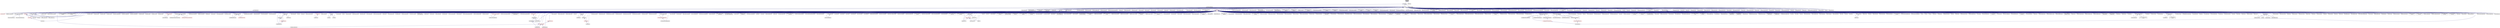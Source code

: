 digraph "latch.hpp"
{
  edge [fontname="Helvetica",fontsize="10",labelfontname="Helvetica",labelfontsize="10"];
  node [fontname="Helvetica",fontsize="10",shape=record];
  Node343 [label="latch.hpp",height=0.2,width=0.4,color="black", fillcolor="grey75", style="filled", fontcolor="black"];
  Node343 -> Node344 [dir="back",color="midnightblue",fontsize="10",style="solid",fontname="Helvetica"];
  Node344 [label="latch.hpp",height=0.2,width=0.4,color="black", fillcolor="white", style="filled",URL="$dc/d93/latch_8hpp.html"];
  Node344 -> Node345 [dir="back",color="midnightblue",fontsize="10",style="solid",fontname="Helvetica"];
  Node345 [label="wait_on_latch.hpp",height=0.2,width=0.4,color="black", fillcolor="white", style="filled",URL="$d7/dc3/posix_2initializers_2wait__on__latch_8hpp.html"];
  Node345 -> Node346 [dir="back",color="midnightblue",fontsize="10",style="solid",fontname="Helvetica"];
  Node346 [label="initializers.hpp",height=0.2,width=0.4,color="black", fillcolor="white", style="filled",URL="$db/d4f/posix_2initializers_8hpp.html"];
  Node346 -> Node347 [dir="back",color="midnightblue",fontsize="10",style="solid",fontname="Helvetica"];
  Node347 [label="initializers.hpp",height=0.2,width=0.4,color="red", fillcolor="white", style="filled",URL="$db/d29/initializers_8hpp.html"];
  Node344 -> Node350 [dir="back",color="midnightblue",fontsize="10",style="solid",fontname="Helvetica"];
  Node350 [label="lcos.hpp",height=0.2,width=0.4,color="black", fillcolor="white", style="filled",URL="$d5/deb/lcos_8hpp.html"];
  Node350 -> Node351 [dir="back",color="midnightblue",fontsize="10",style="solid",fontname="Helvetica"];
  Node351 [label="allgather_and_gate.cpp",height=0.2,width=0.4,color="black", fillcolor="white", style="filled",URL="$d1/d56/allgather__and__gate_8cpp.html"];
  Node350 -> Node352 [dir="back",color="midnightblue",fontsize="10",style="solid",fontname="Helvetica"];
  Node352 [label="apex_balance.cpp",height=0.2,width=0.4,color="black", fillcolor="white", style="filled",URL="$d4/d8e/apex__balance_8cpp.html"];
  Node350 -> Node353 [dir="back",color="midnightblue",fontsize="10",style="solid",fontname="Helvetica"];
  Node353 [label="apex_policy_engine\l_active_thread_count.cpp",height=0.2,width=0.4,color="black", fillcolor="white", style="filled",URL="$d5/d01/apex__policy__engine__active__thread__count_8cpp.html"];
  Node350 -> Node354 [dir="back",color="midnightblue",fontsize="10",style="solid",fontname="Helvetica"];
  Node354 [label="apex_policy_engine\l_events.cpp",height=0.2,width=0.4,color="black", fillcolor="white", style="filled",URL="$df/d0f/apex__policy__engine__events_8cpp.html"];
  Node350 -> Node355 [dir="back",color="midnightblue",fontsize="10",style="solid",fontname="Helvetica"];
  Node355 [label="apex_policy_engine\l_periodic.cpp",height=0.2,width=0.4,color="black", fillcolor="white", style="filled",URL="$d5/d7b/apex__policy__engine__periodic_8cpp.html"];
  Node350 -> Node356 [dir="back",color="midnightblue",fontsize="10",style="solid",fontname="Helvetica"];
  Node356 [label="heartbeat.cpp",height=0.2,width=0.4,color="black", fillcolor="white", style="filled",URL="$d8/d98/heartbeat_8cpp.html"];
  Node350 -> Node357 [dir="back",color="midnightblue",fontsize="10",style="solid",fontname="Helvetica"];
  Node357 [label="hello_world_component.hpp",height=0.2,width=0.4,color="black", fillcolor="white", style="filled",URL="$df/df0/hello__world__component_8hpp.html"];
  Node357 -> Node358 [dir="back",color="midnightblue",fontsize="10",style="solid",fontname="Helvetica"];
  Node358 [label="hello_world_client.cpp",height=0.2,width=0.4,color="black", fillcolor="white", style="filled",URL="$d5/da6/hello__world__client_8cpp.html"];
  Node357 -> Node359 [dir="back",color="midnightblue",fontsize="10",style="solid",fontname="Helvetica"];
  Node359 [label="hello_world_component.cpp",height=0.2,width=0.4,color="black", fillcolor="white", style="filled",URL="$d8/daa/hello__world__component_8cpp.html"];
  Node350 -> Node360 [dir="back",color="midnightblue",fontsize="10",style="solid",fontname="Helvetica"];
  Node360 [label="row.hpp",height=0.2,width=0.4,color="black", fillcolor="white", style="filled",URL="$dc/d69/row_8hpp.html"];
  Node360 -> Node361 [dir="back",color="midnightblue",fontsize="10",style="solid",fontname="Helvetica"];
  Node361 [label="grid.hpp",height=0.2,width=0.4,color="red", fillcolor="white", style="filled",URL="$dc/d8a/grid_8hpp.html"];
  Node361 -> Node362 [dir="back",color="midnightblue",fontsize="10",style="solid",fontname="Helvetica"];
  Node362 [label="jacobi.cpp",height=0.2,width=0.4,color="black", fillcolor="white", style="filled",URL="$d2/d27/jacobi_8cpp.html"];
  Node361 -> Node363 [dir="back",color="midnightblue",fontsize="10",style="solid",fontname="Helvetica"];
  Node363 [label="solver.hpp",height=0.2,width=0.4,color="red", fillcolor="white", style="filled",URL="$db/d9a/server_2solver_8hpp.html"];
  Node363 -> Node365 [dir="back",color="midnightblue",fontsize="10",style="solid",fontname="Helvetica"];
  Node365 [label="solver.cpp",height=0.2,width=0.4,color="black", fillcolor="white", style="filled",URL="$d6/d94/solver_8cpp.html"];
  Node361 -> Node366 [dir="back",color="midnightblue",fontsize="10",style="solid",fontname="Helvetica"];
  Node366 [label="grid.cpp",height=0.2,width=0.4,color="black", fillcolor="white", style="filled",URL="$d6/d1b/jacobi__component_2grid_8cpp.html"];
  Node360 -> Node367 [dir="back",color="midnightblue",fontsize="10",style="solid",fontname="Helvetica"];
  Node367 [label="stencil_iterator.hpp",height=0.2,width=0.4,color="black", fillcolor="white", style="filled",URL="$dc/d5c/server_2stencil__iterator_8hpp.html"];
  Node367 -> Node363 [dir="back",color="midnightblue",fontsize="10",style="solid",fontname="Helvetica"];
  Node367 -> Node368 [dir="back",color="midnightblue",fontsize="10",style="solid",fontname="Helvetica"];
  Node368 [label="stencil_iterator.cpp",height=0.2,width=0.4,color="black", fillcolor="white", style="filled",URL="$d6/de1/server_2stencil__iterator_8cpp.html"];
  Node367 -> Node369 [dir="back",color="midnightblue",fontsize="10",style="solid",fontname="Helvetica"];
  Node369 [label="stencil_iterator.cpp",height=0.2,width=0.4,color="black", fillcolor="white", style="filled",URL="$d7/d71/stencil__iterator_8cpp.html"];
  Node360 -> Node366 [dir="back",color="midnightblue",fontsize="10",style="solid",fontname="Helvetica"];
  Node350 -> Node370 [dir="back",color="midnightblue",fontsize="10",style="solid",fontname="Helvetica"];
  Node370 [label="stencil_iterator.hpp",height=0.2,width=0.4,color="black", fillcolor="white", style="filled",URL="$d4/dc8/stencil__iterator_8hpp.html"];
  Node370 -> Node363 [dir="back",color="midnightblue",fontsize="10",style="solid",fontname="Helvetica"];
  Node370 -> Node367 [dir="back",color="midnightblue",fontsize="10",style="solid",fontname="Helvetica"];
  Node370 -> Node369 [dir="back",color="midnightblue",fontsize="10",style="solid",fontname="Helvetica"];
  Node350 -> Node367 [dir="back",color="midnightblue",fontsize="10",style="solid",fontname="Helvetica"];
  Node350 -> Node371 [dir="back",color="midnightblue",fontsize="10",style="solid",fontname="Helvetica"];
  Node371 [label="jacobi_hpx.cpp",height=0.2,width=0.4,color="black", fillcolor="white", style="filled",URL="$d8/d72/jacobi__hpx_8cpp.html"];
  Node350 -> Node372 [dir="back",color="midnightblue",fontsize="10",style="solid",fontname="Helvetica"];
  Node372 [label="jacobi_nonuniform_hpx.cpp",height=0.2,width=0.4,color="black", fillcolor="white", style="filled",URL="$de/d56/jacobi__nonuniform__hpx_8cpp.html"];
  Node350 -> Node373 [dir="back",color="midnightblue",fontsize="10",style="solid",fontname="Helvetica"];
  Node373 [label="enumerate_threads.cpp",height=0.2,width=0.4,color="black", fillcolor="white", style="filled",URL="$d3/dd4/enumerate__threads_8cpp.html"];
  Node350 -> Node374 [dir="back",color="midnightblue",fontsize="10",style="solid",fontname="Helvetica"];
  Node374 [label="fibonacci_await.cpp",height=0.2,width=0.4,color="black", fillcolor="white", style="filled",URL="$dc/d1c/fibonacci__await_8cpp.html"];
  Node350 -> Node375 [dir="back",color="midnightblue",fontsize="10",style="solid",fontname="Helvetica"];
  Node375 [label="fibonacci_dataflow.cpp",height=0.2,width=0.4,color="black", fillcolor="white", style="filled",URL="$df/d3d/fibonacci__dataflow_8cpp.html"];
  Node350 -> Node376 [dir="back",color="midnightblue",fontsize="10",style="solid",fontname="Helvetica"];
  Node376 [label="fibonacci_futures.cpp",height=0.2,width=0.4,color="black", fillcolor="white", style="filled",URL="$d6/de3/fibonacci__futures_8cpp.html"];
  Node350 -> Node377 [dir="back",color="midnightblue",fontsize="10",style="solid",fontname="Helvetica"];
  Node377 [label="fibonacci_futures_distributed.cpp",height=0.2,width=0.4,color="black", fillcolor="white", style="filled",URL="$d1/dc9/fibonacci__futures__distributed_8cpp.html"];
  Node350 -> Node378 [dir="back",color="midnightblue",fontsize="10",style="solid",fontname="Helvetica"];
  Node378 [label="fractals.cpp",height=0.2,width=0.4,color="black", fillcolor="white", style="filled",URL="$d8/d58/fractals_8cpp.html"];
  Node350 -> Node379 [dir="back",color="midnightblue",fontsize="10",style="solid",fontname="Helvetica"];
  Node379 [label="fractals_executor.cpp",height=0.2,width=0.4,color="black", fillcolor="white", style="filled",URL="$d9/da9/fractals__executor_8cpp.html"];
  Node350 -> Node380 [dir="back",color="midnightblue",fontsize="10",style="solid",fontname="Helvetica"];
  Node380 [label="fractals_struct.cpp",height=0.2,width=0.4,color="black", fillcolor="white", style="filled",URL="$d8/d2f/fractals__struct_8cpp.html"];
  Node350 -> Node381 [dir="back",color="midnightblue",fontsize="10",style="solid",fontname="Helvetica"];
  Node381 [label="hello_world.cpp",height=0.2,width=0.4,color="black", fillcolor="white", style="filled",URL="$d0/d67/hello__world_8cpp.html"];
  Node350 -> Node382 [dir="back",color="midnightblue",fontsize="10",style="solid",fontname="Helvetica"];
  Node382 [label="latch_local.cpp",height=0.2,width=0.4,color="black", fillcolor="white", style="filled",URL="$dd/dd3/latch__local_8cpp.html"];
  Node350 -> Node383 [dir="back",color="midnightblue",fontsize="10",style="solid",fontname="Helvetica"];
  Node383 [label="latch_remote.cpp",height=0.2,width=0.4,color="black", fillcolor="white", style="filled",URL="$df/d59/latch__remote_8cpp.html"];
  Node350 -> Node384 [dir="back",color="midnightblue",fontsize="10",style="solid",fontname="Helvetica"];
  Node384 [label="local_channel.cpp",height=0.2,width=0.4,color="black", fillcolor="white", style="filled",URL="$d0/d3e/local__channel_8cpp.html"];
  Node350 -> Node385 [dir="back",color="midnightblue",fontsize="10",style="solid",fontname="Helvetica"];
  Node385 [label="pingpong.cpp",height=0.2,width=0.4,color="black", fillcolor="white", style="filled",URL="$dd/d4d/pingpong_8cpp.html"];
  Node350 -> Node386 [dir="back",color="midnightblue",fontsize="10",style="solid",fontname="Helvetica"];
  Node386 [label="shared_mutex.cpp",height=0.2,width=0.4,color="black", fillcolor="white", style="filled",URL="$da/d0b/shared__mutex_8cpp.html"];
  Node350 -> Node387 [dir="back",color="midnightblue",fontsize="10",style="solid",fontname="Helvetica"];
  Node387 [label="wait_composition.cpp",height=0.2,width=0.4,color="black", fillcolor="white", style="filled",URL="$d6/d13/wait__composition_8cpp.html"];
  Node350 -> Node388 [dir="back",color="midnightblue",fontsize="10",style="solid",fontname="Helvetica"];
  Node388 [label="sheneos_compare.cpp",height=0.2,width=0.4,color="black", fillcolor="white", style="filled",URL="$dc/d11/sheneos__compare_8cpp.html"];
  Node350 -> Node389 [dir="back",color="midnightblue",fontsize="10",style="solid",fontname="Helvetica"];
  Node389 [label="spell_check_file.cpp",height=0.2,width=0.4,color="black", fillcolor="white", style="filled",URL="$df/df7/spell__check__file_8cpp.html"];
  Node350 -> Node390 [dir="back",color="midnightblue",fontsize="10",style="solid",fontname="Helvetica"];
  Node390 [label="spell_check_simple.cpp",height=0.2,width=0.4,color="black", fillcolor="white", style="filled",URL="$dd/d54/spell__check__simple_8cpp.html"];
  Node350 -> Node391 [dir="back",color="midnightblue",fontsize="10",style="solid",fontname="Helvetica"];
  Node391 [label="simple_central_tuplespace\l_client.cpp",height=0.2,width=0.4,color="black", fillcolor="white", style="filled",URL="$d1/d7b/simple__central__tuplespace__client_8cpp.html"];
  Node350 -> Node392 [dir="back",color="midnightblue",fontsize="10",style="solid",fontname="Helvetica"];
  Node392 [label="hpx.hpp",height=0.2,width=0.4,color="red", fillcolor="white", style="filled",URL="$d0/daa/hpx_8hpp.html"];
  Node392 -> Node393 [dir="back",color="midnightblue",fontsize="10",style="solid",fontname="Helvetica"];
  Node393 [label="1d_stencil_1.cpp",height=0.2,width=0.4,color="black", fillcolor="white", style="filled",URL="$d2/db1/1d__stencil__1_8cpp.html"];
  Node392 -> Node394 [dir="back",color="midnightblue",fontsize="10",style="solid",fontname="Helvetica"];
  Node394 [label="1d_stencil_2.cpp",height=0.2,width=0.4,color="black", fillcolor="white", style="filled",URL="$d3/dd1/1d__stencil__2_8cpp.html"];
  Node392 -> Node395 [dir="back",color="midnightblue",fontsize="10",style="solid",fontname="Helvetica"];
  Node395 [label="1d_stencil_3.cpp",height=0.2,width=0.4,color="black", fillcolor="white", style="filled",URL="$db/d19/1d__stencil__3_8cpp.html"];
  Node392 -> Node396 [dir="back",color="midnightblue",fontsize="10",style="solid",fontname="Helvetica"];
  Node396 [label="1d_stencil_4.cpp",height=0.2,width=0.4,color="black", fillcolor="white", style="filled",URL="$d1/d7d/1d__stencil__4_8cpp.html"];
  Node392 -> Node397 [dir="back",color="midnightblue",fontsize="10",style="solid",fontname="Helvetica"];
  Node397 [label="1d_stencil_4_parallel.cpp",height=0.2,width=0.4,color="black", fillcolor="white", style="filled",URL="$d6/d05/1d__stencil__4__parallel_8cpp.html"];
  Node392 -> Node398 [dir="back",color="midnightblue",fontsize="10",style="solid",fontname="Helvetica"];
  Node398 [label="1d_stencil_4_repart.cpp",height=0.2,width=0.4,color="black", fillcolor="white", style="filled",URL="$d0/d6b/1d__stencil__4__repart_8cpp.html"];
  Node392 -> Node399 [dir="back",color="midnightblue",fontsize="10",style="solid",fontname="Helvetica"];
  Node399 [label="1d_stencil_4_throttle.cpp",height=0.2,width=0.4,color="black", fillcolor="white", style="filled",URL="$d6/de5/1d__stencil__4__throttle_8cpp.html"];
  Node392 -> Node400 [dir="back",color="midnightblue",fontsize="10",style="solid",fontname="Helvetica"];
  Node400 [label="1d_stencil_5.cpp",height=0.2,width=0.4,color="black", fillcolor="white", style="filled",URL="$d7/d2a/1d__stencil__5_8cpp.html"];
  Node392 -> Node401 [dir="back",color="midnightblue",fontsize="10",style="solid",fontname="Helvetica"];
  Node401 [label="1d_stencil_6.cpp",height=0.2,width=0.4,color="black", fillcolor="white", style="filled",URL="$db/de7/1d__stencil__6_8cpp.html"];
  Node392 -> Node402 [dir="back",color="midnightblue",fontsize="10",style="solid",fontname="Helvetica"];
  Node402 [label="1d_stencil_7.cpp",height=0.2,width=0.4,color="black", fillcolor="white", style="filled",URL="$d4/d5a/1d__stencil__7_8cpp.html"];
  Node392 -> Node403 [dir="back",color="midnightblue",fontsize="10",style="solid",fontname="Helvetica"];
  Node403 [label="1d_stencil_8.cpp",height=0.2,width=0.4,color="black", fillcolor="white", style="filled",URL="$df/de0/1d__stencil__8_8cpp.html"];
  Node392 -> Node404 [dir="back",color="midnightblue",fontsize="10",style="solid",fontname="Helvetica"];
  Node404 [label="accumulator.cpp",height=0.2,width=0.4,color="black", fillcolor="white", style="filled",URL="$d1/d81/accumulator_8cpp.html"];
  Node392 -> Node405 [dir="back",color="midnightblue",fontsize="10",style="solid",fontname="Helvetica"];
  Node405 [label="accumulator.hpp",height=0.2,width=0.4,color="red", fillcolor="white", style="filled",URL="$d4/d9d/server_2accumulator_8hpp.html"];
  Node405 -> Node404 [dir="back",color="midnightblue",fontsize="10",style="solid",fontname="Helvetica"];
  Node392 -> Node408 [dir="back",color="midnightblue",fontsize="10",style="solid",fontname="Helvetica"];
  Node408 [label="template_function_accumulator.hpp",height=0.2,width=0.4,color="black", fillcolor="white", style="filled",URL="$d7/da6/server_2template__function__accumulator_8hpp.html"];
  Node408 -> Node409 [dir="back",color="midnightblue",fontsize="10",style="solid",fontname="Helvetica"];
  Node409 [label="template_function_accumulator.cpp",height=0.2,width=0.4,color="black", fillcolor="white", style="filled",URL="$d5/d02/template__function__accumulator_8cpp.html"];
  Node408 -> Node410 [dir="back",color="midnightblue",fontsize="10",style="solid",fontname="Helvetica"];
  Node410 [label="template_function_accumulator.hpp",height=0.2,width=0.4,color="red", fillcolor="white", style="filled",URL="$d3/de9/template__function__accumulator_8hpp.html"];
  Node392 -> Node412 [dir="back",color="midnightblue",fontsize="10",style="solid",fontname="Helvetica"];
  Node412 [label="template_accumulator.cpp",height=0.2,width=0.4,color="black", fillcolor="white", style="filled",URL="$d0/d4a/template__accumulator_8cpp.html"];
  Node392 -> Node409 [dir="back",color="midnightblue",fontsize="10",style="solid",fontname="Helvetica"];
  Node392 -> Node410 [dir="back",color="midnightblue",fontsize="10",style="solid",fontname="Helvetica"];
  Node392 -> Node413 [dir="back",color="midnightblue",fontsize="10",style="solid",fontname="Helvetica"];
  Node413 [label="allgather_module.cpp",height=0.2,width=0.4,color="black", fillcolor="white", style="filled",URL="$df/de4/allgather__module_8cpp.html"];
  Node392 -> Node414 [dir="back",color="midnightblue",fontsize="10",style="solid",fontname="Helvetica"];
  Node414 [label="allgather.cpp",height=0.2,width=0.4,color="black", fillcolor="white", style="filled",URL="$d7/d06/allgather_8cpp.html"];
  Node392 -> Node351 [dir="back",color="midnightblue",fontsize="10",style="solid",fontname="Helvetica"];
  Node392 -> Node415 [dir="back",color="midnightblue",fontsize="10",style="solid",fontname="Helvetica"];
  Node415 [label="ag_client.cpp",height=0.2,width=0.4,color="black", fillcolor="white", style="filled",URL="$d4/d5d/ag__client_8cpp.html"];
  Node392 -> Node416 [dir="back",color="midnightblue",fontsize="10",style="solid",fontname="Helvetica"];
  Node416 [label="hpx_thread_phase.cpp",height=0.2,width=0.4,color="black", fillcolor="white", style="filled",URL="$d5/dca/hpx__thread__phase_8cpp.html"];
  Node392 -> Node417 [dir="back",color="midnightblue",fontsize="10",style="solid",fontname="Helvetica"];
  Node417 [label="os_thread_num.cpp",height=0.2,width=0.4,color="black", fillcolor="white", style="filled",URL="$d2/dfb/os__thread__num_8cpp.html"];
  Node392 -> Node418 [dir="back",color="midnightblue",fontsize="10",style="solid",fontname="Helvetica"];
  Node418 [label="cancelable_action.cpp",height=0.2,width=0.4,color="black", fillcolor="white", style="filled",URL="$d5/d0c/cancelable__action_8cpp.html"];
  Node392 -> Node419 [dir="back",color="midnightblue",fontsize="10",style="solid",fontname="Helvetica"];
  Node419 [label="cancelable_action.hpp",height=0.2,width=0.4,color="black", fillcolor="white", style="filled",URL="$d5/d4d/server_2cancelable__action_8hpp.html"];
  Node419 -> Node418 [dir="back",color="midnightblue",fontsize="10",style="solid",fontname="Helvetica"];
  Node419 -> Node420 [dir="back",color="midnightblue",fontsize="10",style="solid",fontname="Helvetica"];
  Node420 [label="cancelable_action.hpp",height=0.2,width=0.4,color="red", fillcolor="white", style="filled",URL="$d0/da3/stubs_2cancelable__action_8hpp.html"];
  Node392 -> Node420 [dir="back",color="midnightblue",fontsize="10",style="solid",fontname="Helvetica"];
  Node392 -> Node422 [dir="back",color="midnightblue",fontsize="10",style="solid",fontname="Helvetica"];
  Node422 [label="cancelable_action_client.cpp",height=0.2,width=0.4,color="black", fillcolor="white", style="filled",URL="$d1/db8/cancelable__action__client_8cpp.html"];
  Node392 -> Node423 [dir="back",color="midnightblue",fontsize="10",style="solid",fontname="Helvetica"];
  Node423 [label="cublas_matmul.cpp",height=0.2,width=0.4,color="black", fillcolor="white", style="filled",URL="$dd/d84/cublas__matmul_8cpp.html"];
  Node392 -> Node424 [dir="back",color="midnightblue",fontsize="10",style="solid",fontname="Helvetica"];
  Node424 [label="win_perf_counters.cpp",height=0.2,width=0.4,color="black", fillcolor="white", style="filled",URL="$d8/d11/win__perf__counters_8cpp.html"];
  Node392 -> Node425 [dir="back",color="midnightblue",fontsize="10",style="solid",fontname="Helvetica"];
  Node425 [label="win_perf_counters.hpp",height=0.2,width=0.4,color="black", fillcolor="white", style="filled",URL="$d5/da7/win__perf__counters_8hpp.html"];
  Node392 -> Node357 [dir="back",color="midnightblue",fontsize="10",style="solid",fontname="Helvetica"];
  Node392 -> Node426 [dir="back",color="midnightblue",fontsize="10",style="solid",fontname="Helvetica"];
  Node426 [label="interpolate1d.cpp",height=0.2,width=0.4,color="black", fillcolor="white", style="filled",URL="$d0/d05/interpolate1d_8cpp.html"];
  Node392 -> Node427 [dir="back",color="midnightblue",fontsize="10",style="solid",fontname="Helvetica"];
  Node427 [label="partition.hpp",height=0.2,width=0.4,color="black", fillcolor="white", style="filled",URL="$d0/d7a/examples_2interpolate1d_2interpolate1d_2partition_8hpp.html"];
  Node427 -> Node426 [dir="back",color="midnightblue",fontsize="10",style="solid",fontname="Helvetica"];
  Node427 -> Node428 [dir="back",color="midnightblue",fontsize="10",style="solid",fontname="Helvetica"];
  Node428 [label="interpolate1d.hpp",height=0.2,width=0.4,color="red", fillcolor="white", style="filled",URL="$d4/dc7/interpolate1d_8hpp.html"];
  Node428 -> Node426 [dir="back",color="midnightblue",fontsize="10",style="solid",fontname="Helvetica"];
  Node392 -> Node430 [dir="back",color="midnightblue",fontsize="10",style="solid",fontname="Helvetica"];
  Node430 [label="partition.hpp",height=0.2,width=0.4,color="black", fillcolor="white", style="filled",URL="$d0/dff/examples_2interpolate1d_2interpolate1d_2server_2partition_8hpp.html"];
  Node430 -> Node427 [dir="back",color="midnightblue",fontsize="10",style="solid",fontname="Helvetica"];
  Node430 -> Node431 [dir="back",color="midnightblue",fontsize="10",style="solid",fontname="Helvetica"];
  Node431 [label="partition.cpp",height=0.2,width=0.4,color="black", fillcolor="white", style="filled",URL="$d0/d4f/examples_2interpolate1d_2interpolate1d_2server_2partition_8cpp.html"];
  Node392 -> Node428 [dir="back",color="midnightblue",fontsize="10",style="solid",fontname="Helvetica"];
  Node392 -> Node432 [dir="back",color="midnightblue",fontsize="10",style="solid",fontname="Helvetica"];
  Node432 [label="read_values.cpp",height=0.2,width=0.4,color="black", fillcolor="white", style="filled",URL="$d0/d8c/interpolate1d_2interpolate1d_2read__values_8cpp.html"];
  Node392 -> Node431 [dir="back",color="midnightblue",fontsize="10",style="solid",fontname="Helvetica"];
  Node392 -> Node362 [dir="back",color="midnightblue",fontsize="10",style="solid",fontname="Helvetica"];
  Node392 -> Node366 [dir="back",color="midnightblue",fontsize="10",style="solid",fontname="Helvetica"];
  Node392 -> Node433 [dir="back",color="midnightblue",fontsize="10",style="solid",fontname="Helvetica"];
  Node433 [label="row.cpp",height=0.2,width=0.4,color="black", fillcolor="white", style="filled",URL="$d3/d86/server_2row_8cpp.html"];
  Node392 -> Node365 [dir="back",color="midnightblue",fontsize="10",style="solid",fontname="Helvetica"];
  Node392 -> Node368 [dir="back",color="midnightblue",fontsize="10",style="solid",fontname="Helvetica"];
  Node392 -> Node369 [dir="back",color="midnightblue",fontsize="10",style="solid",fontname="Helvetica"];
  Node392 -> Node434 [dir="back",color="midnightblue",fontsize="10",style="solid",fontname="Helvetica"];
  Node434 [label="jacobi.cpp",height=0.2,width=0.4,color="black", fillcolor="white", style="filled",URL="$d3/d44/smp_2jacobi_8cpp.html"];
  Node392 -> Node371 [dir="back",color="midnightblue",fontsize="10",style="solid",fontname="Helvetica"];
  Node392 -> Node435 [dir="back",color="midnightblue",fontsize="10",style="solid",fontname="Helvetica"];
  Node435 [label="jacobi_nonuniform.cpp",height=0.2,width=0.4,color="black", fillcolor="white", style="filled",URL="$dd/ddc/jacobi__nonuniform_8cpp.html"];
  Node392 -> Node372 [dir="back",color="midnightblue",fontsize="10",style="solid",fontname="Helvetica"];
  Node392 -> Node436 [dir="back",color="midnightblue",fontsize="10",style="solid",fontname="Helvetica"];
  Node436 [label="nqueen.cpp",height=0.2,width=0.4,color="black", fillcolor="white", style="filled",URL="$db/dca/nqueen_8cpp.html"];
  Node392 -> Node437 [dir="back",color="midnightblue",fontsize="10",style="solid",fontname="Helvetica"];
  Node437 [label="nqueen.hpp",height=0.2,width=0.4,color="red", fillcolor="white", style="filled",URL="$de/d58/server_2nqueen_8hpp.html"];
  Node437 -> Node436 [dir="back",color="midnightblue",fontsize="10",style="solid",fontname="Helvetica"];
  Node392 -> Node440 [dir="back",color="midnightblue",fontsize="10",style="solid",fontname="Helvetica"];
  Node440 [label="nqueen_client.cpp",height=0.2,width=0.4,color="black", fillcolor="white", style="filled",URL="$d3/d5e/nqueen__client_8cpp.html"];
  Node392 -> Node441 [dir="back",color="midnightblue",fontsize="10",style="solid",fontname="Helvetica"];
  Node441 [label="sine.cpp",height=0.2,width=0.4,color="black", fillcolor="white", style="filled",URL="$d3/d0d/server_2sine_8cpp.html"];
  Node392 -> Node442 [dir="back",color="midnightblue",fontsize="10",style="solid",fontname="Helvetica"];
  Node442 [label="sine.hpp",height=0.2,width=0.4,color="black", fillcolor="white", style="filled",URL="$d8/dac/sine_8hpp.html"];
  Node442 -> Node441 [dir="back",color="midnightblue",fontsize="10",style="solid",fontname="Helvetica"];
  Node442 -> Node443 [dir="back",color="midnightblue",fontsize="10",style="solid",fontname="Helvetica"];
  Node443 [label="sine.cpp",height=0.2,width=0.4,color="black", fillcolor="white", style="filled",URL="$d5/dd8/sine_8cpp.html"];
  Node392 -> Node443 [dir="back",color="midnightblue",fontsize="10",style="solid",fontname="Helvetica"];
  Node392 -> Node444 [dir="back",color="midnightblue",fontsize="10",style="solid",fontname="Helvetica"];
  Node444 [label="sine_client.cpp",height=0.2,width=0.4,color="black", fillcolor="white", style="filled",URL="$db/d62/sine__client_8cpp.html"];
  Node392 -> Node445 [dir="back",color="midnightblue",fontsize="10",style="solid",fontname="Helvetica"];
  Node445 [label="qt.cpp",height=0.2,width=0.4,color="black", fillcolor="white", style="filled",URL="$df/d90/qt_8cpp.html"];
  Node392 -> Node446 [dir="back",color="midnightblue",fontsize="10",style="solid",fontname="Helvetica"];
  Node446 [label="queue_client.cpp",height=0.2,width=0.4,color="black", fillcolor="white", style="filled",URL="$d7/d96/queue__client_8cpp.html"];
  Node392 -> Node447 [dir="back",color="midnightblue",fontsize="10",style="solid",fontname="Helvetica"];
  Node447 [label="customize_async.cpp",height=0.2,width=0.4,color="black", fillcolor="white", style="filled",URL="$d0/d82/customize__async_8cpp.html"];
  Node392 -> Node448 [dir="back",color="midnightblue",fontsize="10",style="solid",fontname="Helvetica"];
  Node448 [label="data_actions.cpp",height=0.2,width=0.4,color="black", fillcolor="white", style="filled",URL="$dc/d68/data__actions_8cpp.html"];
  Node392 -> Node449 [dir="back",color="midnightblue",fontsize="10",style="solid",fontname="Helvetica"];
  Node449 [label="error_handling.cpp",height=0.2,width=0.4,color="black", fillcolor="white", style="filled",URL="$d9/d96/error__handling_8cpp.html"];
  Node392 -> Node450 [dir="back",color="midnightblue",fontsize="10",style="solid",fontname="Helvetica"];
  Node450 [label="event_synchronization.cpp",height=0.2,width=0.4,color="black", fillcolor="white", style="filled",URL="$d0/d35/event__synchronization_8cpp.html"];
  Node392 -> Node451 [dir="back",color="midnightblue",fontsize="10",style="solid",fontname="Helvetica"];
  Node451 [label="factorial.cpp",height=0.2,width=0.4,color="black", fillcolor="white", style="filled",URL="$d9/d00/factorial_8cpp.html"];
  Node392 -> Node452 [dir="back",color="midnightblue",fontsize="10",style="solid",fontname="Helvetica"];
  Node452 [label="file_serialization.cpp",height=0.2,width=0.4,color="black", fillcolor="white", style="filled",URL="$de/d58/file__serialization_8cpp.html"];
  Node392 -> Node453 [dir="back",color="midnightblue",fontsize="10",style="solid",fontname="Helvetica"];
  Node453 [label="init_globally.cpp",height=0.2,width=0.4,color="black", fillcolor="white", style="filled",URL="$d6/dad/init__globally_8cpp.html"];
  Node392 -> Node454 [dir="back",color="midnightblue",fontsize="10",style="solid",fontname="Helvetica"];
  Node454 [label="interest_calculator.cpp",height=0.2,width=0.4,color="black", fillcolor="white", style="filled",URL="$d2/d86/interest__calculator_8cpp.html"];
  Node392 -> Node455 [dir="back",color="midnightblue",fontsize="10",style="solid",fontname="Helvetica"];
  Node455 [label="non_atomic_rma.cpp",height=0.2,width=0.4,color="black", fillcolor="white", style="filled",URL="$d7/d8b/non__atomic__rma_8cpp.html"];
  Node392 -> Node456 [dir="back",color="midnightblue",fontsize="10",style="solid",fontname="Helvetica"];
  Node456 [label="partitioned_vector\l_spmd_foreach.cpp",height=0.2,width=0.4,color="black", fillcolor="white", style="filled",URL="$db/d7c/partitioned__vector__spmd__foreach_8cpp.html"];
  Node392 -> Node457 [dir="back",color="midnightblue",fontsize="10",style="solid",fontname="Helvetica"];
  Node457 [label="pipeline1.cpp",height=0.2,width=0.4,color="black", fillcolor="white", style="filled",URL="$d5/d77/pipeline1_8cpp.html"];
  Node392 -> Node458 [dir="back",color="midnightblue",fontsize="10",style="solid",fontname="Helvetica"];
  Node458 [label="quicksort.cpp",height=0.2,width=0.4,color="black", fillcolor="white", style="filled",URL="$d3/d1e/quicksort_8cpp.html"];
  Node392 -> Node459 [dir="back",color="midnightblue",fontsize="10",style="solid",fontname="Helvetica"];
  Node459 [label="receive_buffer.cpp",height=0.2,width=0.4,color="black", fillcolor="white", style="filled",URL="$d7/d10/receive__buffer_8cpp.html"];
  Node392 -> Node460 [dir="back",color="midnightblue",fontsize="10",style="solid",fontname="Helvetica"];
  Node460 [label="safe_object.cpp",height=0.2,width=0.4,color="black", fillcolor="white", style="filled",URL="$dd/d52/safe__object_8cpp.html"];
  Node392 -> Node461 [dir="back",color="midnightblue",fontsize="10",style="solid",fontname="Helvetica"];
  Node461 [label="sort_by_key_demo.cpp",height=0.2,width=0.4,color="black", fillcolor="white", style="filled",URL="$da/d20/sort__by__key__demo_8cpp.html"];
  Node392 -> Node462 [dir="back",color="midnightblue",fontsize="10",style="solid",fontname="Helvetica"];
  Node462 [label="timed_wake.cpp",height=0.2,width=0.4,color="black", fillcolor="white", style="filled",URL="$d8/df9/timed__wake_8cpp.html"];
  Node392 -> Node463 [dir="back",color="midnightblue",fontsize="10",style="solid",fontname="Helvetica"];
  Node463 [label="vector_counting_dotproduct.cpp",height=0.2,width=0.4,color="black", fillcolor="white", style="filled",URL="$df/de9/vector__counting__dotproduct_8cpp.html"];
  Node392 -> Node464 [dir="back",color="midnightblue",fontsize="10",style="solid",fontname="Helvetica"];
  Node464 [label="vector_zip_dotproduct.cpp",height=0.2,width=0.4,color="black", fillcolor="white", style="filled",URL="$dc/d18/vector__zip__dotproduct_8cpp.html"];
  Node392 -> Node465 [dir="back",color="midnightblue",fontsize="10",style="solid",fontname="Helvetica"];
  Node465 [label="zerocopy_rdma.cpp",height=0.2,width=0.4,color="black", fillcolor="white", style="filled",URL="$d1/dad/zerocopy__rdma_8cpp.html"];
  Node392 -> Node466 [dir="back",color="midnightblue",fontsize="10",style="solid",fontname="Helvetica"];
  Node466 [label="random_mem_access.cpp",height=0.2,width=0.4,color="black", fillcolor="white", style="filled",URL="$d1/d51/random__mem__access_8cpp.html"];
  Node392 -> Node467 [dir="back",color="midnightblue",fontsize="10",style="solid",fontname="Helvetica"];
  Node467 [label="random_mem_access.hpp",height=0.2,width=0.4,color="red", fillcolor="white", style="filled",URL="$d0/d19/server_2random__mem__access_8hpp.html"];
  Node467 -> Node466 [dir="back",color="midnightblue",fontsize="10",style="solid",fontname="Helvetica"];
  Node392 -> Node470 [dir="back",color="midnightblue",fontsize="10",style="solid",fontname="Helvetica"];
  Node470 [label="random_mem_access_client.cpp",height=0.2,width=0.4,color="black", fillcolor="white", style="filled",URL="$df/d1b/random__mem__access__client_8cpp.html"];
  Node392 -> Node471 [dir="back",color="midnightblue",fontsize="10",style="solid",fontname="Helvetica"];
  Node471 [label="oversubscribing_resource\l_partitioner.cpp",height=0.2,width=0.4,color="black", fillcolor="white", style="filled",URL="$dd/dee/oversubscribing__resource__partitioner_8cpp.html"];
  Node392 -> Node472 [dir="back",color="midnightblue",fontsize="10",style="solid",fontname="Helvetica"];
  Node472 [label="simple_resource_partitioner.cpp",height=0.2,width=0.4,color="black", fillcolor="white", style="filled",URL="$d5/df9/simple__resource__partitioner_8cpp.html"];
  Node392 -> Node473 [dir="back",color="midnightblue",fontsize="10",style="solid",fontname="Helvetica"];
  Node473 [label="dimension.hpp",height=0.2,width=0.4,color="red", fillcolor="white", style="filled",URL="$d6/d39/sheneos_2sheneos_2dimension_8hpp.html"];
  Node473 -> Node479 [dir="back",color="midnightblue",fontsize="10",style="solid",fontname="Helvetica"];
  Node479 [label="partition3d.hpp",height=0.2,width=0.4,color="black", fillcolor="white", style="filled",URL="$dd/dbf/server_2partition3d_8hpp.html"];
  Node479 -> Node480 [dir="back",color="midnightblue",fontsize="10",style="solid",fontname="Helvetica"];
  Node480 [label="partition3d.hpp",height=0.2,width=0.4,color="black", fillcolor="white", style="filled",URL="$d1/d50/partition3d_8hpp.html"];
  Node480 -> Node476 [dir="back",color="midnightblue",fontsize="10",style="solid",fontname="Helvetica"];
  Node476 [label="interpolator.cpp",height=0.2,width=0.4,color="black", fillcolor="white", style="filled",URL="$d5/d02/interpolator_8cpp.html"];
  Node480 -> Node481 [dir="back",color="midnightblue",fontsize="10",style="solid",fontname="Helvetica"];
  Node481 [label="interpolator.hpp",height=0.2,width=0.4,color="red", fillcolor="white", style="filled",URL="$dc/d3b/interpolator_8hpp.html"];
  Node481 -> Node476 [dir="back",color="midnightblue",fontsize="10",style="solid",fontname="Helvetica"];
  Node481 -> Node388 [dir="back",color="midnightblue",fontsize="10",style="solid",fontname="Helvetica"];
  Node481 -> Node483 [dir="back",color="midnightblue",fontsize="10",style="solid",fontname="Helvetica"];
  Node483 [label="sheneos_test.cpp",height=0.2,width=0.4,color="black", fillcolor="white", style="filled",URL="$d4/d6e/sheneos__test_8cpp.html"];
  Node479 -> Node478 [dir="back",color="midnightblue",fontsize="10",style="solid",fontname="Helvetica"];
  Node478 [label="partition3d.cpp",height=0.2,width=0.4,color="black", fillcolor="white", style="filled",URL="$de/d70/partition3d_8cpp.html"];
  Node392 -> Node476 [dir="back",color="midnightblue",fontsize="10",style="solid",fontname="Helvetica"];
  Node392 -> Node480 [dir="back",color="midnightblue",fontsize="10",style="solid",fontname="Helvetica"];
  Node392 -> Node479 [dir="back",color="midnightblue",fontsize="10",style="solid",fontname="Helvetica"];
  Node392 -> Node481 [dir="back",color="midnightblue",fontsize="10",style="solid",fontname="Helvetica"];
  Node392 -> Node484 [dir="back",color="midnightblue",fontsize="10",style="solid",fontname="Helvetica"];
  Node484 [label="configuration.hpp",height=0.2,width=0.4,color="red", fillcolor="white", style="filled",URL="$dc/d0a/configuration_8hpp.html"];
  Node484 -> Node481 [dir="back",color="midnightblue",fontsize="10",style="solid",fontname="Helvetica"];
  Node392 -> Node477 [dir="back",color="midnightblue",fontsize="10",style="solid",fontname="Helvetica"];
  Node477 [label="read_values.cpp",height=0.2,width=0.4,color="black", fillcolor="white", style="filled",URL="$d7/da4/sheneos_2sheneos_2read__values_8cpp.html"];
  Node392 -> Node478 [dir="back",color="midnightblue",fontsize="10",style="solid",fontname="Helvetica"];
  Node392 -> Node483 [dir="back",color="midnightblue",fontsize="10",style="solid",fontname="Helvetica"];
  Node392 -> Node486 [dir="back",color="midnightblue",fontsize="10",style="solid",fontname="Helvetica"];
  Node486 [label="startup_shutdown.cpp",height=0.2,width=0.4,color="black", fillcolor="white", style="filled",URL="$d3/dfc/server_2startup__shutdown_8cpp.html"];
  Node392 -> Node487 [dir="back",color="midnightblue",fontsize="10",style="solid",fontname="Helvetica"];
  Node487 [label="startup_shutdown.cpp",height=0.2,width=0.4,color="black", fillcolor="white", style="filled",URL="$d0/ddb/startup__shutdown_8cpp.html"];
  Node392 -> Node488 [dir="back",color="midnightblue",fontsize="10",style="solid",fontname="Helvetica"];
  Node488 [label="spin.cpp",height=0.2,width=0.4,color="black", fillcolor="white", style="filled",URL="$d7/df2/spin_8cpp.html"];
  Node392 -> Node489 [dir="back",color="midnightblue",fontsize="10",style="solid",fontname="Helvetica"];
  Node489 [label="throttle.cpp",height=0.2,width=0.4,color="black", fillcolor="white", style="filled",URL="$de/d56/server_2throttle_8cpp.html"];
  Node392 -> Node490 [dir="back",color="midnightblue",fontsize="10",style="solid",fontname="Helvetica"];
  Node490 [label="throttle.hpp",height=0.2,width=0.4,color="black", fillcolor="white", style="filled",URL="$db/dc9/server_2throttle_8hpp.html"];
  Node490 -> Node489 [dir="back",color="midnightblue",fontsize="10",style="solid",fontname="Helvetica"];
  Node490 -> Node491 [dir="back",color="midnightblue",fontsize="10",style="solid",fontname="Helvetica"];
  Node491 [label="throttle.hpp",height=0.2,width=0.4,color="black", fillcolor="white", style="filled",URL="$d5/dec/stubs_2throttle_8hpp.html"];
  Node491 -> Node492 [dir="back",color="midnightblue",fontsize="10",style="solid",fontname="Helvetica"];
  Node492 [label="throttle.hpp",height=0.2,width=0.4,color="red", fillcolor="white", style="filled",URL="$d2/d2e/throttle_8hpp.html"];
  Node492 -> Node493 [dir="back",color="midnightblue",fontsize="10",style="solid",fontname="Helvetica"];
  Node493 [label="throttle.cpp",height=0.2,width=0.4,color="black", fillcolor="white", style="filled",URL="$db/d02/throttle_8cpp.html"];
  Node392 -> Node491 [dir="back",color="midnightblue",fontsize="10",style="solid",fontname="Helvetica"];
  Node392 -> Node493 [dir="back",color="midnightblue",fontsize="10",style="solid",fontname="Helvetica"];
  Node392 -> Node492 [dir="back",color="midnightblue",fontsize="10",style="solid",fontname="Helvetica"];
  Node392 -> Node495 [dir="back",color="midnightblue",fontsize="10",style="solid",fontname="Helvetica"];
  Node495 [label="transpose_await.cpp",height=0.2,width=0.4,color="black", fillcolor="white", style="filled",URL="$de/d68/transpose__await_8cpp.html"];
  Node392 -> Node496 [dir="back",color="midnightblue",fontsize="10",style="solid",fontname="Helvetica"];
  Node496 [label="transpose_block.cpp",height=0.2,width=0.4,color="black", fillcolor="white", style="filled",URL="$d0/de1/transpose__block_8cpp.html"];
  Node392 -> Node497 [dir="back",color="midnightblue",fontsize="10",style="solid",fontname="Helvetica"];
  Node497 [label="transpose_block_numa.cpp",height=0.2,width=0.4,color="black", fillcolor="white", style="filled",URL="$dd/d3b/transpose__block__numa_8cpp.html"];
  Node392 -> Node498 [dir="back",color="midnightblue",fontsize="10",style="solid",fontname="Helvetica"];
  Node498 [label="transpose_serial.cpp",height=0.2,width=0.4,color="black", fillcolor="white", style="filled",URL="$db/d74/transpose__serial_8cpp.html"];
  Node392 -> Node499 [dir="back",color="midnightblue",fontsize="10",style="solid",fontname="Helvetica"];
  Node499 [label="transpose_serial_block.cpp",height=0.2,width=0.4,color="black", fillcolor="white", style="filled",URL="$d8/daa/transpose__serial__block_8cpp.html"];
  Node392 -> Node500 [dir="back",color="midnightblue",fontsize="10",style="solid",fontname="Helvetica"];
  Node500 [label="transpose_serial_vector.cpp",height=0.2,width=0.4,color="black", fillcolor="white", style="filled",URL="$d4/d04/transpose__serial__vector_8cpp.html"];
  Node392 -> Node501 [dir="back",color="midnightblue",fontsize="10",style="solid",fontname="Helvetica"];
  Node501 [label="transpose_smp.cpp",height=0.2,width=0.4,color="black", fillcolor="white", style="filled",URL="$d2/d99/transpose__smp_8cpp.html"];
  Node392 -> Node502 [dir="back",color="midnightblue",fontsize="10",style="solid",fontname="Helvetica"];
  Node502 [label="transpose_smp_block.cpp",height=0.2,width=0.4,color="black", fillcolor="white", style="filled",URL="$da/d4d/transpose__smp__block_8cpp.html"];
  Node392 -> Node503 [dir="back",color="midnightblue",fontsize="10",style="solid",fontname="Helvetica"];
  Node503 [label="simple_central_tuplespace.hpp",height=0.2,width=0.4,color="red", fillcolor="white", style="filled",URL="$db/d69/server_2simple__central__tuplespace_8hpp.html"];
  Node503 -> Node504 [dir="back",color="midnightblue",fontsize="10",style="solid",fontname="Helvetica"];
  Node504 [label="simple_central_tuplespace.cpp",height=0.2,width=0.4,color="black", fillcolor="white", style="filled",URL="$d3/dec/simple__central__tuplespace_8cpp.html"];
  Node392 -> Node507 [dir="back",color="midnightblue",fontsize="10",style="solid",fontname="Helvetica"];
  Node507 [label="tuples_warehouse.hpp",height=0.2,width=0.4,color="black", fillcolor="white", style="filled",URL="$da/de6/tuples__warehouse_8hpp.html"];
  Node507 -> Node503 [dir="back",color="midnightblue",fontsize="10",style="solid",fontname="Helvetica"];
  Node392 -> Node504 [dir="back",color="midnightblue",fontsize="10",style="solid",fontname="Helvetica"];
  Node392 -> Node508 [dir="back",color="midnightblue",fontsize="10",style="solid",fontname="Helvetica"];
  Node508 [label="hpx_runtime.cpp",height=0.2,width=0.4,color="black", fillcolor="white", style="filled",URL="$d7/d1e/hpx__runtime_8cpp.html"];
  Node392 -> Node509 [dir="back",color="midnightblue",fontsize="10",style="solid",fontname="Helvetica"];
  Node509 [label="synchronize.cpp",height=0.2,width=0.4,color="black", fillcolor="white", style="filled",URL="$da/da2/synchronize_8cpp.html"];
  Node392 -> Node510 [dir="back",color="midnightblue",fontsize="10",style="solid",fontname="Helvetica"];
  Node510 [label="agas_cache_timings.cpp",height=0.2,width=0.4,color="black", fillcolor="white", style="filled",URL="$dd/d37/agas__cache__timings_8cpp.html"];
  Node392 -> Node511 [dir="back",color="midnightblue",fontsize="10",style="solid",fontname="Helvetica"];
  Node511 [label="async_overheads.cpp",height=0.2,width=0.4,color="black", fillcolor="white", style="filled",URL="$de/da6/async__overheads_8cpp.html"];
  Node392 -> Node512 [dir="back",color="midnightblue",fontsize="10",style="solid",fontname="Helvetica"];
  Node512 [label="coroutines_call_overhead.cpp",height=0.2,width=0.4,color="black", fillcolor="white", style="filled",URL="$da/d1e/coroutines__call__overhead_8cpp.html"];
  Node392 -> Node513 [dir="back",color="midnightblue",fontsize="10",style="solid",fontname="Helvetica"];
  Node513 [label="foreach_scaling.cpp",height=0.2,width=0.4,color="black", fillcolor="white", style="filled",URL="$d4/d94/foreach__scaling_8cpp.html"];
  Node392 -> Node514 [dir="back",color="midnightblue",fontsize="10",style="solid",fontname="Helvetica"];
  Node514 [label="function_object_wrapper\l_overhead.cpp",height=0.2,width=0.4,color="black", fillcolor="white", style="filled",URL="$d5/d6f/function__object__wrapper__overhead_8cpp.html"];
  Node392 -> Node515 [dir="back",color="midnightblue",fontsize="10",style="solid",fontname="Helvetica"];
  Node515 [label="hpx_homogeneous_timed\l_task_spawn_executors.cpp",height=0.2,width=0.4,color="black", fillcolor="white", style="filled",URL="$d1/d3b/hpx__homogeneous__timed__task__spawn__executors_8cpp.html"];
  Node392 -> Node516 [dir="back",color="midnightblue",fontsize="10",style="solid",fontname="Helvetica"];
  Node516 [label="htts2_hpx.cpp",height=0.2,width=0.4,color="black", fillcolor="white", style="filled",URL="$d2/daf/htts2__hpx_8cpp.html"];
  Node392 -> Node517 [dir="back",color="midnightblue",fontsize="10",style="solid",fontname="Helvetica"];
  Node517 [label="partitioned_vector\l_foreach.cpp",height=0.2,width=0.4,color="black", fillcolor="white", style="filled",URL="$df/d5f/partitioned__vector__foreach_8cpp.html"];
  Node392 -> Node518 [dir="back",color="midnightblue",fontsize="10",style="solid",fontname="Helvetica"];
  Node518 [label="serialization_overhead.cpp",height=0.2,width=0.4,color="black", fillcolor="white", style="filled",URL="$d3/df8/serialization__overhead_8cpp.html"];
  Node392 -> Node519 [dir="back",color="midnightblue",fontsize="10",style="solid",fontname="Helvetica"];
  Node519 [label="sizeof.cpp",height=0.2,width=0.4,color="black", fillcolor="white", style="filled",URL="$d3/d0f/sizeof_8cpp.html"];
  Node392 -> Node520 [dir="back",color="midnightblue",fontsize="10",style="solid",fontname="Helvetica"];
  Node520 [label="skynet.cpp",height=0.2,width=0.4,color="black", fillcolor="white", style="filled",URL="$d0/dc3/skynet_8cpp.html"];
  Node392 -> Node521 [dir="back",color="midnightblue",fontsize="10",style="solid",fontname="Helvetica"];
  Node521 [label="stencil3_iterators.cpp",height=0.2,width=0.4,color="black", fillcolor="white", style="filled",URL="$db/d9e/stencil3__iterators_8cpp.html"];
  Node392 -> Node522 [dir="back",color="midnightblue",fontsize="10",style="solid",fontname="Helvetica"];
  Node522 [label="stream.cpp",height=0.2,width=0.4,color="black", fillcolor="white", style="filled",URL="$da/d5f/stream_8cpp.html"];
  Node392 -> Node523 [dir="back",color="midnightblue",fontsize="10",style="solid",fontname="Helvetica"];
  Node523 [label="timed_task_spawn.cpp",height=0.2,width=0.4,color="black", fillcolor="white", style="filled",URL="$df/de1/timed__task__spawn_8cpp.html"];
  Node392 -> Node524 [dir="back",color="midnightblue",fontsize="10",style="solid",fontname="Helvetica"];
  Node524 [label="transform_reduce_binary\l_scaling.cpp",height=0.2,width=0.4,color="black", fillcolor="white", style="filled",URL="$d1/dae/transform__reduce__binary__scaling_8cpp.html"];
  Node392 -> Node525 [dir="back",color="midnightblue",fontsize="10",style="solid",fontname="Helvetica"];
  Node525 [label="transform_reduce_scaling.cpp",height=0.2,width=0.4,color="black", fillcolor="white", style="filled",URL="$db/d2a/transform__reduce__scaling_8cpp.html"];
  Node392 -> Node526 [dir="back",color="midnightblue",fontsize="10",style="solid",fontname="Helvetica"];
  Node526 [label="minmax_element_performance.cpp",height=0.2,width=0.4,color="black", fillcolor="white", style="filled",URL="$d9/d93/minmax__element__performance_8cpp.html"];
  Node392 -> Node527 [dir="back",color="midnightblue",fontsize="10",style="solid",fontname="Helvetica"];
  Node527 [label="barrier_performance.cpp",height=0.2,width=0.4,color="black", fillcolor="white", style="filled",URL="$d6/d6c/barrier__performance_8cpp.html"];
  Node392 -> Node528 [dir="back",color="midnightblue",fontsize="10",style="solid",fontname="Helvetica"];
  Node528 [label="network_storage.cpp",height=0.2,width=0.4,color="black", fillcolor="white", style="filled",URL="$db/daa/network__storage_8cpp.html"];
  Node392 -> Node529 [dir="back",color="midnightblue",fontsize="10",style="solid",fontname="Helvetica"];
  Node529 [label="simple_profiler.hpp",height=0.2,width=0.4,color="black", fillcolor="white", style="filled",URL="$d8/d02/simple__profiler_8hpp.html"];
  Node529 -> Node528 [dir="back",color="midnightblue",fontsize="10",style="solid",fontname="Helvetica"];
  Node392 -> Node530 [dir="back",color="midnightblue",fontsize="10",style="solid",fontname="Helvetica"];
  Node530 [label="osu_bcast.cpp",height=0.2,width=0.4,color="black", fillcolor="white", style="filled",URL="$d3/dca/osu__bcast_8cpp.html"];
  Node392 -> Node531 [dir="back",color="midnightblue",fontsize="10",style="solid",fontname="Helvetica"];
  Node531 [label="osu_bibw.cpp",height=0.2,width=0.4,color="black", fillcolor="white", style="filled",URL="$d2/d04/osu__bibw_8cpp.html"];
  Node392 -> Node532 [dir="back",color="midnightblue",fontsize="10",style="solid",fontname="Helvetica"];
  Node532 [label="osu_bw.cpp",height=0.2,width=0.4,color="black", fillcolor="white", style="filled",URL="$d4/d20/osu__bw_8cpp.html"];
  Node392 -> Node533 [dir="back",color="midnightblue",fontsize="10",style="solid",fontname="Helvetica"];
  Node533 [label="osu_latency.cpp",height=0.2,width=0.4,color="black", fillcolor="white", style="filled",URL="$df/d58/osu__latency_8cpp.html"];
  Node392 -> Node534 [dir="back",color="midnightblue",fontsize="10",style="solid",fontname="Helvetica"];
  Node534 [label="osu_multi_lat.cpp",height=0.2,width=0.4,color="black", fillcolor="white", style="filled",URL="$d7/d91/osu__multi__lat_8cpp.html"];
  Node392 -> Node535 [dir="back",color="midnightblue",fontsize="10",style="solid",fontname="Helvetica"];
  Node535 [label="osu_scatter.cpp",height=0.2,width=0.4,color="black", fillcolor="white", style="filled",URL="$d4/d4c/osu__scatter_8cpp.html"];
  Node392 -> Node536 [dir="back",color="midnightblue",fontsize="10",style="solid",fontname="Helvetica"];
  Node536 [label="pingpong_performance.cpp",height=0.2,width=0.4,color="black", fillcolor="white", style="filled",URL="$de/d03/pingpong__performance_8cpp.html"];
  Node392 -> Node537 [dir="back",color="midnightblue",fontsize="10",style="solid",fontname="Helvetica"];
  Node537 [label="benchmark_is_heap.cpp",height=0.2,width=0.4,color="black", fillcolor="white", style="filled",URL="$da/d4f/benchmark__is__heap_8cpp.html"];
  Node392 -> Node538 [dir="back",color="midnightblue",fontsize="10",style="solid",fontname="Helvetica"];
  Node538 [label="benchmark_is_heap_until.cpp",height=0.2,width=0.4,color="black", fillcolor="white", style="filled",URL="$dc/df5/benchmark__is__heap__until_8cpp.html"];
  Node392 -> Node539 [dir="back",color="midnightblue",fontsize="10",style="solid",fontname="Helvetica"];
  Node539 [label="benchmark_merge.cpp",height=0.2,width=0.4,color="black", fillcolor="white", style="filled",URL="$dd/d49/benchmark__merge_8cpp.html"];
  Node392 -> Node540 [dir="back",color="midnightblue",fontsize="10",style="solid",fontname="Helvetica"];
  Node540 [label="benchmark_partition.cpp",height=0.2,width=0.4,color="black", fillcolor="white", style="filled",URL="$d9/d88/benchmark__partition_8cpp.html"];
  Node392 -> Node541 [dir="back",color="midnightblue",fontsize="10",style="solid",fontname="Helvetica"];
  Node541 [label="benchmark_partition\l_copy.cpp",height=0.2,width=0.4,color="black", fillcolor="white", style="filled",URL="$d3/d0e/benchmark__partition__copy_8cpp.html"];
  Node392 -> Node542 [dir="back",color="midnightblue",fontsize="10",style="solid",fontname="Helvetica"];
  Node542 [label="benchmark_unique_copy.cpp",height=0.2,width=0.4,color="black", fillcolor="white", style="filled",URL="$d9/d53/benchmark__unique__copy_8cpp.html"];
  Node392 -> Node543 [dir="back",color="midnightblue",fontsize="10",style="solid",fontname="Helvetica"];
  Node543 [label="action_move_semantics.cpp",height=0.2,width=0.4,color="black", fillcolor="white", style="filled",URL="$d4/db3/action__move__semantics_8cpp.html"];
  Node392 -> Node544 [dir="back",color="midnightblue",fontsize="10",style="solid",fontname="Helvetica"];
  Node544 [label="movable_objects.cpp",height=0.2,width=0.4,color="black", fillcolor="white", style="filled",URL="$d8/d65/movable__objects_8cpp.html"];
  Node392 -> Node545 [dir="back",color="midnightblue",fontsize="10",style="solid",fontname="Helvetica"];
  Node545 [label="duplicate_id_registration\l_1596.cpp",height=0.2,width=0.4,color="black", fillcolor="white", style="filled",URL="$db/d8d/duplicate__id__registration__1596_8cpp.html"];
  Node392 -> Node546 [dir="back",color="midnightblue",fontsize="10",style="solid",fontname="Helvetica"];
  Node546 [label="pass_by_value_id_type\l_action.cpp",height=0.2,width=0.4,color="black", fillcolor="white", style="filled",URL="$d0/de6/pass__by__value__id__type__action_8cpp.html"];
  Node392 -> Node547 [dir="back",color="midnightblue",fontsize="10",style="solid",fontname="Helvetica"];
  Node547 [label="register_with_basename\l_1804.cpp",height=0.2,width=0.4,color="black", fillcolor="white", style="filled",URL="$db/d95/register__with__basename__1804_8cpp.html"];
  Node392 -> Node548 [dir="back",color="midnightblue",fontsize="10",style="solid",fontname="Helvetica"];
  Node548 [label="send_gid_keep_component\l_1624.cpp",height=0.2,width=0.4,color="black", fillcolor="white", style="filled",URL="$d9/d49/send__gid__keep__component__1624_8cpp.html"];
  Node392 -> Node549 [dir="back",color="midnightblue",fontsize="10",style="solid",fontname="Helvetica"];
  Node549 [label="algorithms.cc",height=0.2,width=0.4,color="black", fillcolor="white", style="filled",URL="$d5/d1b/algorithms_8cc.html"];
  Node392 -> Node550 [dir="back",color="midnightblue",fontsize="10",style="solid",fontname="Helvetica"];
  Node550 [label="matrix_hpx.hh",height=0.2,width=0.4,color="black", fillcolor="white", style="filled",URL="$d5/d89/matrix__hpx_8hh.html"];
  Node550 -> Node551 [dir="back",color="midnightblue",fontsize="10",style="solid",fontname="Helvetica"];
  Node551 [label="block_matrix.hh",height=0.2,width=0.4,color="red", fillcolor="white", style="filled",URL="$dc/de8/block__matrix_8hh.html"];
  Node551 -> Node549 [dir="back",color="midnightblue",fontsize="10",style="solid",fontname="Helvetica"];
  Node551 -> Node555 [dir="back",color="midnightblue",fontsize="10",style="solid",fontname="Helvetica"];
  Node555 [label="block_matrix.cc",height=0.2,width=0.4,color="black", fillcolor="white", style="filled",URL="$de/d88/block__matrix_8cc.html"];
  Node551 -> Node554 [dir="back",color="midnightblue",fontsize="10",style="solid",fontname="Helvetica"];
  Node554 [label="tests.cc",height=0.2,width=0.4,color="black", fillcolor="white", style="filled",URL="$d6/d96/tests_8cc.html"];
  Node550 -> Node549 [dir="back",color="midnightblue",fontsize="10",style="solid",fontname="Helvetica"];
  Node550 -> Node553 [dir="back",color="midnightblue",fontsize="10",style="solid",fontname="Helvetica"];
  Node553 [label="matrix_hpx.cc",height=0.2,width=0.4,color="black", fillcolor="white", style="filled",URL="$d7/d32/matrix__hpx_8cc.html"];
  Node392 -> Node551 [dir="back",color="midnightblue",fontsize="10",style="solid",fontname="Helvetica"];
  Node392 -> Node555 [dir="back",color="midnightblue",fontsize="10",style="solid",fontname="Helvetica"];
  Node392 -> Node556 [dir="back",color="midnightblue",fontsize="10",style="solid",fontname="Helvetica"];
  Node556 [label="main.cc",height=0.2,width=0.4,color="black", fillcolor="white", style="filled",URL="$d9/d0f/main_8cc.html"];
  Node392 -> Node557 [dir="back",color="midnightblue",fontsize="10",style="solid",fontname="Helvetica"];
  Node557 [label="matrix.cc",height=0.2,width=0.4,color="black", fillcolor="white", style="filled",URL="$d7/dea/matrix_8cc.html"];
  Node392 -> Node553 [dir="back",color="midnightblue",fontsize="10",style="solid",fontname="Helvetica"];
  Node392 -> Node554 [dir="back",color="midnightblue",fontsize="10",style="solid",fontname="Helvetica"];
  Node392 -> Node558 [dir="back",color="midnightblue",fontsize="10",style="solid",fontname="Helvetica"];
  Node558 [label="client_1950.cpp",height=0.2,width=0.4,color="black", fillcolor="white", style="filled",URL="$d0/d79/client__1950_8cpp.html"];
  Node392 -> Node559 [dir="back",color="midnightblue",fontsize="10",style="solid",fontname="Helvetica"];
  Node559 [label="commandline_options\l_1437.cpp",height=0.2,width=0.4,color="black", fillcolor="white", style="filled",URL="$d5/dbd/commandline__options__1437_8cpp.html"];
  Node392 -> Node560 [dir="back",color="midnightblue",fontsize="10",style="solid",fontname="Helvetica"];
  Node560 [label="moveonly_constructor\l_arguments_1405.cpp",height=0.2,width=0.4,color="black", fillcolor="white", style="filled",URL="$d3/dcf/moveonly__constructor__arguments__1405_8cpp.html"];
  Node392 -> Node561 [dir="back",color="midnightblue",fontsize="10",style="solid",fontname="Helvetica"];
  Node561 [label="partitioned_vector\l_2201.cpp",height=0.2,width=0.4,color="black", fillcolor="white", style="filled",URL="$dc/d39/partitioned__vector__2201_8cpp.html"];
  Node392 -> Node562 [dir="back",color="midnightblue",fontsize="10",style="solid",fontname="Helvetica"];
  Node562 [label="dynamic_counters_loaded\l_1508.cpp",height=0.2,width=0.4,color="black", fillcolor="white", style="filled",URL="$db/d58/dynamic__counters__loaded__1508_8cpp.html"];
  Node392 -> Node563 [dir="back",color="midnightblue",fontsize="10",style="solid",fontname="Helvetica"];
  Node563 [label="id_type_ref_counting\l_1032.cpp",height=0.2,width=0.4,color="black", fillcolor="white", style="filled",URL="$d8/dfd/id__type__ref__counting__1032_8cpp.html"];
  Node392 -> Node564 [dir="back",color="midnightblue",fontsize="10",style="solid",fontname="Helvetica"];
  Node564 [label="lost_output_2236.cpp",height=0.2,width=0.4,color="black", fillcolor="white", style="filled",URL="$db/dd0/lost__output__2236_8cpp.html"];
  Node392 -> Node565 [dir="back",color="midnightblue",fontsize="10",style="solid",fontname="Helvetica"];
  Node565 [label="no_output_1173.cpp",height=0.2,width=0.4,color="black", fillcolor="white", style="filled",URL="$de/d67/no__output__1173_8cpp.html"];
  Node392 -> Node566 [dir="back",color="midnightblue",fontsize="10",style="solid",fontname="Helvetica"];
  Node566 [label="after_588.cpp",height=0.2,width=0.4,color="black", fillcolor="white", style="filled",URL="$dc/dc0/after__588_8cpp.html"];
  Node392 -> Node567 [dir="back",color="midnightblue",fontsize="10",style="solid",fontname="Helvetica"];
  Node567 [label="async_callback_with\l_bound_callback.cpp",height=0.2,width=0.4,color="black", fillcolor="white", style="filled",URL="$d2/dae/async__callback__with__bound__callback_8cpp.html"];
  Node392 -> Node568 [dir="back",color="midnightblue",fontsize="10",style="solid",fontname="Helvetica"];
  Node568 [label="async_unwrap_1037.cpp",height=0.2,width=0.4,color="black", fillcolor="white", style="filled",URL="$d4/d13/async__unwrap__1037_8cpp.html"];
  Node392 -> Node569 [dir="back",color="midnightblue",fontsize="10",style="solid",fontname="Helvetica"];
  Node569 [label="barrier_hang.cpp",height=0.2,width=0.4,color="black", fillcolor="white", style="filled",URL="$dd/d8b/barrier__hang_8cpp.html"];
  Node392 -> Node570 [dir="back",color="midnightblue",fontsize="10",style="solid",fontname="Helvetica"];
  Node570 [label="call_promise_get_gid\l_more_than_once.cpp",height=0.2,width=0.4,color="black", fillcolor="white", style="filled",URL="$d4/dd8/call__promise__get__gid__more__than__once_8cpp.html"];
  Node392 -> Node571 [dir="back",color="midnightblue",fontsize="10",style="solid",fontname="Helvetica"];
  Node571 [label="channel_register_as\l_2722.cpp",height=0.2,width=0.4,color="black", fillcolor="white", style="filled",URL="$d4/d98/channel__register__as__2722_8cpp.html"];
  Node392 -> Node572 [dir="back",color="midnightblue",fontsize="10",style="solid",fontname="Helvetica"];
  Node572 [label="dataflow_action_2008.cpp",height=0.2,width=0.4,color="black", fillcolor="white", style="filled",URL="$da/dad/dataflow__action__2008_8cpp.html"];
  Node392 -> Node573 [dir="back",color="midnightblue",fontsize="10",style="solid",fontname="Helvetica"];
  Node573 [label="dataflow_const_functor\l_773.cpp",height=0.2,width=0.4,color="black", fillcolor="white", style="filled",URL="$d3/df2/dataflow__const__functor__773_8cpp.html"];
  Node392 -> Node574 [dir="back",color="midnightblue",fontsize="10",style="solid",fontname="Helvetica"];
  Node574 [label="dataflow_future_swap.cpp",height=0.2,width=0.4,color="black", fillcolor="white", style="filled",URL="$dc/d8c/dataflow__future__swap_8cpp.html"];
  Node392 -> Node575 [dir="back",color="midnightblue",fontsize="10",style="solid",fontname="Helvetica"];
  Node575 [label="dataflow_future_swap2.cpp",height=0.2,width=0.4,color="black", fillcolor="white", style="filled",URL="$d1/db3/dataflow__future__swap2_8cpp.html"];
  Node392 -> Node576 [dir="back",color="midnightblue",fontsize="10",style="solid",fontname="Helvetica"];
  Node576 [label="dataflow_launch_775.cpp",height=0.2,width=0.4,color="black", fillcolor="white", style="filled",URL="$d7/d0d/dataflow__launch__775_8cpp.html"];
  Node392 -> Node577 [dir="back",color="midnightblue",fontsize="10",style="solid",fontname="Helvetica"];
  Node577 [label="dataflow_recursion\l_1613.cpp",height=0.2,width=0.4,color="black", fillcolor="white", style="filled",URL="$d0/d1f/dataflow__recursion__1613_8cpp.html"];
  Node392 -> Node578 [dir="back",color="midnightblue",fontsize="10",style="solid",fontname="Helvetica"];
  Node578 [label="dataflow_using_774.cpp",height=0.2,width=0.4,color="black", fillcolor="white", style="filled",URL="$d7/dfa/dataflow__using__774_8cpp.html"];
  Node392 -> Node579 [dir="back",color="midnightblue",fontsize="10",style="solid",fontname="Helvetica"];
  Node579 [label="exception_from_continuation\l_1613.cpp",height=0.2,width=0.4,color="black", fillcolor="white", style="filled",URL="$db/d28/exception__from__continuation__1613_8cpp.html"];
  Node392 -> Node580 [dir="back",color="midnightblue",fontsize="10",style="solid",fontname="Helvetica"];
  Node580 [label="fail_future_2667.cpp",height=0.2,width=0.4,color="black", fillcolor="white", style="filled",URL="$db/d7e/fail__future__2667_8cpp.html"];
  Node392 -> Node581 [dir="back",color="midnightblue",fontsize="10",style="solid",fontname="Helvetica"];
  Node581 [label="future_2667.cpp",height=0.2,width=0.4,color="black", fillcolor="white", style="filled",URL="$d2/dfd/future__2667_8cpp.html"];
  Node392 -> Node582 [dir="back",color="midnightblue",fontsize="10",style="solid",fontname="Helvetica"];
  Node582 [label="future_790.cpp",height=0.2,width=0.4,color="black", fillcolor="white", style="filled",URL="$de/d3d/future__790_8cpp.html"];
  Node392 -> Node583 [dir="back",color="midnightblue",fontsize="10",style="solid",fontname="Helvetica"];
  Node583 [label="future_unwrap_1182.cpp",height=0.2,width=0.4,color="black", fillcolor="white", style="filled",URL="$df/d7a/future__unwrap__1182_8cpp.html"];
  Node392 -> Node584 [dir="back",color="midnightblue",fontsize="10",style="solid",fontname="Helvetica"];
  Node584 [label="future_unwrap_878.cpp",height=0.2,width=0.4,color="black", fillcolor="white", style="filled",URL="$d9/ddf/future__unwrap__878_8cpp.html"];
  Node392 -> Node585 [dir="back",color="midnightblue",fontsize="10",style="solid",fontname="Helvetica"];
  Node585 [label="ignore_while_locked\l_1485.cpp",height=0.2,width=0.4,color="black", fillcolor="white", style="filled",URL="$db/d24/ignore__while__locked__1485_8cpp.html"];
  Node392 -> Node586 [dir="back",color="midnightblue",fontsize="10",style="solid",fontname="Helvetica"];
  Node586 [label="lifetime_588.cpp",height=0.2,width=0.4,color="black", fillcolor="white", style="filled",URL="$d7/dca/lifetime__588_8cpp.html"];
  Node392 -> Node587 [dir="back",color="midnightblue",fontsize="10",style="solid",fontname="Helvetica"];
  Node587 [label="lifetime_588_1.cpp",height=0.2,width=0.4,color="black", fillcolor="white", style="filled",URL="$de/d75/lifetime__588__1_8cpp.html"];
  Node392 -> Node588 [dir="back",color="midnightblue",fontsize="10",style="solid",fontname="Helvetica"];
  Node588 [label="multiple_gather_ops\l_2001.cpp",height=0.2,width=0.4,color="black", fillcolor="white", style="filled",URL="$d3/d95/multiple__gather__ops__2001_8cpp.html"];
  Node392 -> Node589 [dir="back",color="midnightblue",fontsize="10",style="solid",fontname="Helvetica"];
  Node589 [label="promise_1620.cpp",height=0.2,width=0.4,color="black", fillcolor="white", style="filled",URL="$d2/d67/promise__1620_8cpp.html"];
  Node392 -> Node590 [dir="back",color="midnightblue",fontsize="10",style="solid",fontname="Helvetica"];
  Node590 [label="promise_leak_996.cpp",height=0.2,width=0.4,color="black", fillcolor="white", style="filled",URL="$d0/d7e/promise__leak__996_8cpp.html"];
  Node392 -> Node591 [dir="back",color="midnightblue",fontsize="10",style="solid",fontname="Helvetica"];
  Node591 [label="receive_buffer_1733.cpp",height=0.2,width=0.4,color="black", fillcolor="white", style="filled",URL="$d1/d0e/receive__buffer__1733_8cpp.html"];
  Node392 -> Node592 [dir="back",color="midnightblue",fontsize="10",style="solid",fontname="Helvetica"];
  Node592 [label="safely_destroy_promise\l_1481.cpp",height=0.2,width=0.4,color="black", fillcolor="white", style="filled",URL="$dd/d62/safely__destroy__promise__1481_8cpp.html"];
  Node392 -> Node593 [dir="back",color="midnightblue",fontsize="10",style="solid",fontname="Helvetica"];
  Node593 [label="set_hpx_limit_798.cpp",height=0.2,width=0.4,color="black", fillcolor="white", style="filled",URL="$d2/dfb/set__hpx__limit__798_8cpp.html"];
  Node392 -> Node594 [dir="back",color="midnightblue",fontsize="10",style="solid",fontname="Helvetica"];
  Node594 [label="shared_mutex_1702.cpp",height=0.2,width=0.4,color="black", fillcolor="white", style="filled",URL="$d2/d66/shared__mutex__1702_8cpp.html"];
  Node392 -> Node595 [dir="back",color="midnightblue",fontsize="10",style="solid",fontname="Helvetica"];
  Node595 [label="shared_stated_leaked\l_1211.cpp",height=0.2,width=0.4,color="black", fillcolor="white", style="filled",URL="$dc/dce/shared__stated__leaked__1211_8cpp.html"];
  Node392 -> Node596 [dir="back",color="midnightblue",fontsize="10",style="solid",fontname="Helvetica"];
  Node596 [label="split_future_2246.cpp",height=0.2,width=0.4,color="black", fillcolor="white", style="filled",URL="$db/d2b/split__future__2246_8cpp.html"];
  Node392 -> Node597 [dir="back",color="midnightblue",fontsize="10",style="solid",fontname="Helvetica"];
  Node597 [label="wait_all_hang_1946.cpp",height=0.2,width=0.4,color="black", fillcolor="white", style="filled",URL="$d5/d69/wait__all__hang__1946_8cpp.html"];
  Node392 -> Node598 [dir="back",color="midnightblue",fontsize="10",style="solid",fontname="Helvetica"];
  Node598 [label="wait_for_1751.cpp",height=0.2,width=0.4,color="black", fillcolor="white", style="filled",URL="$d9/d48/wait__for__1751_8cpp.html"];
  Node392 -> Node599 [dir="back",color="midnightblue",fontsize="10",style="solid",fontname="Helvetica"];
  Node599 [label="when_all_vectors_1623.cpp",height=0.2,width=0.4,color="black", fillcolor="white", style="filled",URL="$dd/d2e/when__all__vectors__1623_8cpp.html"];
  Node392 -> Node600 [dir="back",color="midnightblue",fontsize="10",style="solid",fontname="Helvetica"];
  Node600 [label="multiple_init.cpp",height=0.2,width=0.4,color="black", fillcolor="white", style="filled",URL="$df/d43/multiple__init_8cpp.html"];
  Node392 -> Node601 [dir="back",color="midnightblue",fontsize="10",style="solid",fontname="Helvetica"];
  Node601 [label="is_executor_1691.cpp",height=0.2,width=0.4,color="black", fillcolor="white", style="filled",URL="$d2/d1e/is__executor__1691_8cpp.html"];
  Node392 -> Node602 [dir="back",color="midnightblue",fontsize="10",style="solid",fontname="Helvetica"];
  Node602 [label="for_each_annotated\l_function.cpp",height=0.2,width=0.4,color="black", fillcolor="white", style="filled",URL="$d5/dbf/for__each__annotated__function_8cpp.html"];
  Node392 -> Node603 [dir="back",color="midnightblue",fontsize="10",style="solid",fontname="Helvetica"];
  Node603 [label="for_loop_2281.cpp",height=0.2,width=0.4,color="black", fillcolor="white", style="filled",URL="$de/d36/for__loop__2281_8cpp.html"];
  Node392 -> Node604 [dir="back",color="midnightblue",fontsize="10",style="solid",fontname="Helvetica"];
  Node604 [label="minimal_findend.cpp",height=0.2,width=0.4,color="black", fillcolor="white", style="filled",URL="$da/d34/minimal__findend_8cpp.html"];
  Node392 -> Node605 [dir="back",color="midnightblue",fontsize="10",style="solid",fontname="Helvetica"];
  Node605 [label="scan_different_inits.cpp",height=0.2,width=0.4,color="black", fillcolor="white", style="filled",URL="$d6/d4b/scan__different__inits_8cpp.html"];
  Node392 -> Node606 [dir="back",color="midnightblue",fontsize="10",style="solid",fontname="Helvetica"];
  Node606 [label="scan_non_commutative.cpp",height=0.2,width=0.4,color="black", fillcolor="white", style="filled",URL="$d8/de4/scan__non__commutative_8cpp.html"];
  Node392 -> Node607 [dir="back",color="midnightblue",fontsize="10",style="solid",fontname="Helvetica"];
  Node607 [label="scan_shortlength.cpp",height=0.2,width=0.4,color="black", fillcolor="white", style="filled",URL="$de/d75/scan__shortlength_8cpp.html"];
  Node392 -> Node608 [dir="back",color="midnightblue",fontsize="10",style="solid",fontname="Helvetica"];
  Node608 [label="search_zerolength.cpp",height=0.2,width=0.4,color="black", fillcolor="white", style="filled",URL="$d0/d9f/search__zerolength_8cpp.html"];
  Node392 -> Node609 [dir="back",color="midnightblue",fontsize="10",style="solid",fontname="Helvetica"];
  Node609 [label="static_chunker_2282.cpp",height=0.2,width=0.4,color="black", fillcolor="white", style="filled",URL="$d5/d52/static__chunker__2282_8cpp.html"];
  Node392 -> Node610 [dir="back",color="midnightblue",fontsize="10",style="solid",fontname="Helvetica"];
  Node610 [label="papi_counters_active\l_interface.cpp",height=0.2,width=0.4,color="black", fillcolor="white", style="filled",URL="$db/dd5/papi__counters__active__interface_8cpp.html"];
  Node392 -> Node611 [dir="back",color="midnightblue",fontsize="10",style="solid",fontname="Helvetica"];
  Node611 [label="papi_counters_basic\l_functions.cpp",height=0.2,width=0.4,color="black", fillcolor="white", style="filled",URL="$da/dc8/papi__counters__basic__functions_8cpp.html"];
  Node392 -> Node612 [dir="back",color="midnightblue",fontsize="10",style="solid",fontname="Helvetica"];
  Node612 [label="papi_counters_segfault\l_1890.cpp",height=0.2,width=0.4,color="black", fillcolor="white", style="filled",URL="$df/d76/papi__counters__segfault__1890_8cpp.html"];
  Node392 -> Node613 [dir="back",color="midnightblue",fontsize="10",style="solid",fontname="Helvetica"];
  Node613 [label="statistics_2666.cpp",height=0.2,width=0.4,color="black", fillcolor="white", style="filled",URL="$d7/d98/statistics__2666_8cpp.html"];
  Node392 -> Node614 [dir="back",color="midnightblue",fontsize="10",style="solid",fontname="Helvetica"];
  Node614 [label="uptime_1737.cpp",height=0.2,width=0.4,color="black", fillcolor="white", style="filled",URL="$d7/d12/uptime__1737_8cpp.html"];
  Node392 -> Node615 [dir="back",color="midnightblue",fontsize="10",style="solid",fontname="Helvetica"];
  Node615 [label="block_os_threads_1036.cpp",height=0.2,width=0.4,color="black", fillcolor="white", style="filled",URL="$d7/d92/block__os__threads__1036_8cpp.html"];
  Node392 -> Node616 [dir="back",color="midnightblue",fontsize="10",style="solid",fontname="Helvetica"];
  Node616 [label="resume_priority.cpp",height=0.2,width=0.4,color="black", fillcolor="white", style="filled",URL="$de/d5e/resume__priority_8cpp.html"];
  Node392 -> Node617 [dir="back",color="midnightblue",fontsize="10",style="solid",fontname="Helvetica"];
  Node617 [label="thread_data_1111.cpp",height=0.2,width=0.4,color="black", fillcolor="white", style="filled",URL="$d5/d15/thread__data__1111_8cpp.html"];
  Node392 -> Node618 [dir="back",color="midnightblue",fontsize="10",style="solid",fontname="Helvetica"];
  Node618 [label="thread_pool_executor\l_1112.cpp",height=0.2,width=0.4,color="black", fillcolor="white", style="filled",URL="$df/daa/thread__pool__executor__1112_8cpp.html"];
  Node392 -> Node619 [dir="back",color="midnightblue",fontsize="10",style="solid",fontname="Helvetica"];
  Node619 [label="thread_pool_executor\l_1114.cpp",height=0.2,width=0.4,color="black", fillcolor="white", style="filled",URL="$d8/d63/thread__pool__executor__1114_8cpp.html"];
  Node392 -> Node620 [dir="back",color="midnightblue",fontsize="10",style="solid",fontname="Helvetica"];
  Node620 [label="thread_rescheduling.cpp",height=0.2,width=0.4,color="black", fillcolor="white", style="filled",URL="$d6/d6d/thread__rescheduling_8cpp.html"];
  Node392 -> Node621 [dir="back",color="midnightblue",fontsize="10",style="solid",fontname="Helvetica"];
  Node621 [label="thread_suspend_duration.cpp",height=0.2,width=0.4,color="black", fillcolor="white", style="filled",URL="$db/d59/thread__suspend__duration_8cpp.html"];
  Node392 -> Node622 [dir="back",color="midnightblue",fontsize="10",style="solid",fontname="Helvetica"];
  Node622 [label="thread_suspend_pending.cpp",height=0.2,width=0.4,color="black", fillcolor="white", style="filled",URL="$de/d29/thread__suspend__pending_8cpp.html"];
  Node392 -> Node623 [dir="back",color="midnightblue",fontsize="10",style="solid",fontname="Helvetica"];
  Node623 [label="threads_all_1422.cpp",height=0.2,width=0.4,color="black", fillcolor="white", style="filled",URL="$d2/d38/threads__all__1422_8cpp.html"];
  Node392 -> Node624 [dir="back",color="midnightblue",fontsize="10",style="solid",fontname="Helvetica"];
  Node624 [label="unhandled_exception\l_582.cpp",height=0.2,width=0.4,color="black", fillcolor="white", style="filled",URL="$d9/d1e/unhandled__exception__582_8cpp.html"];
  Node392 -> Node625 [dir="back",color="midnightblue",fontsize="10",style="solid",fontname="Helvetica"];
  Node625 [label="configuration_1572.cpp",height=0.2,width=0.4,color="black", fillcolor="white", style="filled",URL="$d9/d26/configuration__1572_8cpp.html"];
  Node392 -> Node626 [dir="back",color="midnightblue",fontsize="10",style="solid",fontname="Helvetica"];
  Node626 [label="function_argument.cpp",height=0.2,width=0.4,color="black", fillcolor="white", style="filled",URL="$db/da3/function__argument_8cpp.html"];
  Node392 -> Node627 [dir="back",color="midnightblue",fontsize="10",style="solid",fontname="Helvetica"];
  Node627 [label="serialize_buffer_1069.cpp",height=0.2,width=0.4,color="black", fillcolor="white", style="filled",URL="$d4/dc0/serialize__buffer__1069_8cpp.html"];
  Node392 -> Node628 [dir="back",color="midnightblue",fontsize="10",style="solid",fontname="Helvetica"];
  Node628 [label="unwrapped_1528.cpp",height=0.2,width=0.4,color="black", fillcolor="white", style="filled",URL="$d7/d63/unwrapped__1528_8cpp.html"];
  Node392 -> Node629 [dir="back",color="midnightblue",fontsize="10",style="solid",fontname="Helvetica"];
  Node629 [label="managed_refcnt_checker.cpp",height=0.2,width=0.4,color="black", fillcolor="white", style="filled",URL="$d3/d8d/managed__refcnt__checker_8cpp.html"];
  Node392 -> Node630 [dir="back",color="midnightblue",fontsize="10",style="solid",fontname="Helvetica"];
  Node630 [label="managed_refcnt_checker.hpp",height=0.2,width=0.4,color="red", fillcolor="white", style="filled",URL="$db/dd0/managed__refcnt__checker_8hpp.html"];
  Node630 -> Node640 [dir="back",color="midnightblue",fontsize="10",style="solid",fontname="Helvetica"];
  Node640 [label="split_credit.cpp",height=0.2,width=0.4,color="black", fillcolor="white", style="filled",URL="$dc/d1c/split__credit_8cpp.html"];
  Node392 -> Node643 [dir="back",color="midnightblue",fontsize="10",style="solid",fontname="Helvetica"];
  Node643 [label="managed_refcnt_checker.cpp",height=0.2,width=0.4,color="black", fillcolor="white", style="filled",URL="$d7/d11/server_2managed__refcnt__checker_8cpp.html"];
  Node392 -> Node644 [dir="back",color="midnightblue",fontsize="10",style="solid",fontname="Helvetica"];
  Node644 [label="managed_refcnt_checker.hpp",height=0.2,width=0.4,color="black", fillcolor="white", style="filled",URL="$df/da6/server_2managed__refcnt__checker_8hpp.html"];
  Node644 -> Node629 [dir="back",color="midnightblue",fontsize="10",style="solid",fontname="Helvetica"];
  Node644 -> Node643 [dir="back",color="midnightblue",fontsize="10",style="solid",fontname="Helvetica"];
  Node644 -> Node645 [dir="back",color="midnightblue",fontsize="10",style="solid",fontname="Helvetica"];
  Node645 [label="managed_refcnt_checker.hpp",height=0.2,width=0.4,color="black", fillcolor="white", style="filled",URL="$d3/d77/stubs_2managed__refcnt__checker_8hpp.html"];
  Node645 -> Node630 [dir="back",color="midnightblue",fontsize="10",style="solid",fontname="Helvetica"];
  Node392 -> Node646 [dir="back",color="midnightblue",fontsize="10",style="solid",fontname="Helvetica"];
  Node646 [label="simple_refcnt_checker.cpp",height=0.2,width=0.4,color="black", fillcolor="white", style="filled",URL="$d7/d14/server_2simple__refcnt__checker_8cpp.html"];
  Node392 -> Node647 [dir="back",color="midnightblue",fontsize="10",style="solid",fontname="Helvetica"];
  Node647 [label="simple_refcnt_checker.hpp",height=0.2,width=0.4,color="black", fillcolor="white", style="filled",URL="$d6/d3d/server_2simple__refcnt__checker_8hpp.html"];
  Node647 -> Node646 [dir="back",color="midnightblue",fontsize="10",style="solid",fontname="Helvetica"];
  Node647 -> Node648 [dir="back",color="midnightblue",fontsize="10",style="solid",fontname="Helvetica"];
  Node648 [label="simple_refcnt_checker.cpp",height=0.2,width=0.4,color="black", fillcolor="white", style="filled",URL="$df/d16/simple__refcnt__checker_8cpp.html"];
  Node647 -> Node649 [dir="back",color="midnightblue",fontsize="10",style="solid",fontname="Helvetica"];
  Node649 [label="simple_refcnt_checker.hpp",height=0.2,width=0.4,color="black", fillcolor="white", style="filled",URL="$da/d8e/stubs_2simple__refcnt__checker_8hpp.html"];
  Node649 -> Node650 [dir="back",color="midnightblue",fontsize="10",style="solid",fontname="Helvetica"];
  Node650 [label="simple_refcnt_checker.hpp",height=0.2,width=0.4,color="red", fillcolor="white", style="filled",URL="$dd/d4e/simple__refcnt__checker_8hpp.html"];
  Node650 -> Node640 [dir="back",color="midnightblue",fontsize="10",style="solid",fontname="Helvetica"];
  Node392 -> Node651 [dir="back",color="midnightblue",fontsize="10",style="solid",fontname="Helvetica"];
  Node651 [label="simple_mobile_object.cpp",height=0.2,width=0.4,color="black", fillcolor="white", style="filled",URL="$d2/da7/simple__mobile__object_8cpp.html"];
  Node392 -> Node648 [dir="back",color="midnightblue",fontsize="10",style="solid",fontname="Helvetica"];
  Node392 -> Node650 [dir="back",color="midnightblue",fontsize="10",style="solid",fontname="Helvetica"];
  Node392 -> Node645 [dir="back",color="midnightblue",fontsize="10",style="solid",fontname="Helvetica"];
  Node392 -> Node649 [dir="back",color="midnightblue",fontsize="10",style="solid",fontname="Helvetica"];
  Node392 -> Node652 [dir="back",color="midnightblue",fontsize="10",style="solid",fontname="Helvetica"];
  Node652 [label="gid_type.cpp",height=0.2,width=0.4,color="black", fillcolor="white", style="filled",URL="$d4/d63/gid__type_8cpp.html"];
  Node392 -> Node653 [dir="back",color="midnightblue",fontsize="10",style="solid",fontname="Helvetica"];
  Node653 [label="test.cpp",height=0.2,width=0.4,color="black", fillcolor="white", style="filled",URL="$df/dac/test_8cpp.html"];
  Node392 -> Node349 [dir="back",color="midnightblue",fontsize="10",style="solid",fontname="Helvetica"];
  Node349 [label="launch_process.cpp",height=0.2,width=0.4,color="black", fillcolor="white", style="filled",URL="$df/ddc/launch__process_8cpp.html"];
  Node392 -> Node654 [dir="back",color="midnightblue",fontsize="10",style="solid",fontname="Helvetica"];
  Node654 [label="launched_process.cpp",height=0.2,width=0.4,color="black", fillcolor="white", style="filled",URL="$d8/de7/launched__process_8cpp.html"];
  Node392 -> Node655 [dir="back",color="midnightblue",fontsize="10",style="solid",fontname="Helvetica"];
  Node655 [label="handled_exception.cpp",height=0.2,width=0.4,color="black", fillcolor="white", style="filled",URL="$d8/d05/handled__exception_8cpp.html"];
  Node392 -> Node656 [dir="back",color="midnightblue",fontsize="10",style="solid",fontname="Helvetica"];
  Node656 [label="unhandled_exception.cpp",height=0.2,width=0.4,color="black", fillcolor="white", style="filled",URL="$d3/d3a/unhandled__exception_8cpp.html"];
  Node392 -> Node657 [dir="back",color="midnightblue",fontsize="10",style="solid",fontname="Helvetica"];
  Node657 [label="await.cpp",height=0.2,width=0.4,color="black", fillcolor="white", style="filled",URL="$d6/d41/await_8cpp.html"];
  Node392 -> Node658 [dir="back",color="midnightblue",fontsize="10",style="solid",fontname="Helvetica"];
  Node658 [label="barrier.cpp",height=0.2,width=0.4,color="black", fillcolor="white", style="filled",URL="$df/d63/tests_2unit_2lcos_2barrier_8cpp.html"];
  Node392 -> Node659 [dir="back",color="midnightblue",fontsize="10",style="solid",fontname="Helvetica"];
  Node659 [label="condition_variable.cpp",height=0.2,width=0.4,color="black", fillcolor="white", style="filled",URL="$d1/ded/tests_2unit_2lcos_2condition__variable_8cpp.html"];
  Node392 -> Node660 [dir="back",color="midnightblue",fontsize="10",style="solid",fontname="Helvetica"];
  Node660 [label="fail_compile_mutex\l_move.cpp",height=0.2,width=0.4,color="black", fillcolor="white", style="filled",URL="$d9/de5/fail__compile__mutex__move_8cpp.html"];
  Node392 -> Node661 [dir="back",color="midnightblue",fontsize="10",style="solid",fontname="Helvetica"];
  Node661 [label="fail_compile_spinlock\l_move.cpp",height=0.2,width=0.4,color="black", fillcolor="white", style="filled",URL="$da/d62/fail__compile__spinlock__move_8cpp.html"];
  Node392 -> Node662 [dir="back",color="midnightblue",fontsize="10",style="solid",fontname="Helvetica"];
  Node662 [label="fail_compile_spinlock\l_no_backoff_move.cpp",height=0.2,width=0.4,color="black", fillcolor="white", style="filled",URL="$d8/d16/fail__compile__spinlock__no__backoff__move_8cpp.html"];
  Node392 -> Node663 [dir="back",color="midnightblue",fontsize="10",style="solid",fontname="Helvetica"];
  Node663 [label="future_ref.cpp",height=0.2,width=0.4,color="black", fillcolor="white", style="filled",URL="$d3/dc8/future__ref_8cpp.html"];
  Node392 -> Node664 [dir="back",color="midnightblue",fontsize="10",style="solid",fontname="Helvetica"];
  Node664 [label="global_spmd_block.cpp",height=0.2,width=0.4,color="black", fillcolor="white", style="filled",URL="$da/d4f/global__spmd__block_8cpp.html"];
  Node392 -> Node665 [dir="back",color="midnightblue",fontsize="10",style="solid",fontname="Helvetica"];
  Node665 [label="local_barrier.cpp",height=0.2,width=0.4,color="black", fillcolor="white", style="filled",URL="$d2/db4/tests_2unit_2lcos_2local__barrier_8cpp.html"];
  Node392 -> Node666 [dir="back",color="midnightblue",fontsize="10",style="solid",fontname="Helvetica"];
  Node666 [label="local_dataflow.cpp",height=0.2,width=0.4,color="black", fillcolor="white", style="filled",URL="$d9/d92/local__dataflow_8cpp.html"];
  Node392 -> Node667 [dir="back",color="midnightblue",fontsize="10",style="solid",fontname="Helvetica"];
  Node667 [label="local_dataflow_executor.cpp",height=0.2,width=0.4,color="black", fillcolor="white", style="filled",URL="$d2/d73/local__dataflow__executor_8cpp.html"];
  Node392 -> Node668 [dir="back",color="midnightblue",fontsize="10",style="solid",fontname="Helvetica"];
  Node668 [label="local_dataflow_executor\l_v1.cpp",height=0.2,width=0.4,color="black", fillcolor="white", style="filled",URL="$df/d49/local__dataflow__executor__v1_8cpp.html"];
  Node392 -> Node669 [dir="back",color="midnightblue",fontsize="10",style="solid",fontname="Helvetica"];
  Node669 [label="local_dataflow_std\l_array.cpp",height=0.2,width=0.4,color="black", fillcolor="white", style="filled",URL="$db/dcb/local__dataflow__std__array_8cpp.html"];
  Node392 -> Node670 [dir="back",color="midnightblue",fontsize="10",style="solid",fontname="Helvetica"];
  Node670 [label="local_event.cpp",height=0.2,width=0.4,color="black", fillcolor="white", style="filled",URL="$df/d9a/local__event_8cpp.html"];
  Node392 -> Node671 [dir="back",color="midnightblue",fontsize="10",style="solid",fontname="Helvetica"];
  Node671 [label="remote_dataflow.cpp",height=0.2,width=0.4,color="black", fillcolor="white", style="filled",URL="$df/d7b/remote__dataflow_8cpp.html"];
  Node392 -> Node672 [dir="back",color="midnightblue",fontsize="10",style="solid",fontname="Helvetica"];
  Node672 [label="run_guarded.cpp",height=0.2,width=0.4,color="black", fillcolor="white", style="filled",URL="$db/dbb/run__guarded_8cpp.html"];
  Node392 -> Node673 [dir="back",color="midnightblue",fontsize="10",style="solid",fontname="Helvetica"];
  Node673 [label="adjacentdifference.cpp",height=0.2,width=0.4,color="black", fillcolor="white", style="filled",URL="$d5/df0/adjacentdifference_8cpp.html"];
  Node392 -> Node674 [dir="back",color="midnightblue",fontsize="10",style="solid",fontname="Helvetica"];
  Node674 [label="adjacentdifference\l_bad_alloc.cpp",height=0.2,width=0.4,color="black", fillcolor="white", style="filled",URL="$d8/d95/adjacentdifference__bad__alloc_8cpp.html"];
  Node392 -> Node675 [dir="back",color="midnightblue",fontsize="10",style="solid",fontname="Helvetica"];
  Node675 [label="adjacentdifference\l_exception.cpp",height=0.2,width=0.4,color="black", fillcolor="white", style="filled",URL="$d8/d0b/adjacentdifference__exception_8cpp.html"];
  Node392 -> Node676 [dir="back",color="midnightblue",fontsize="10",style="solid",fontname="Helvetica"];
  Node676 [label="adjacentfind.cpp",height=0.2,width=0.4,color="black", fillcolor="white", style="filled",URL="$d2/d99/adjacentfind_8cpp.html"];
  Node392 -> Node677 [dir="back",color="midnightblue",fontsize="10",style="solid",fontname="Helvetica"];
  Node677 [label="adjacentfind_bad_alloc.cpp",height=0.2,width=0.4,color="black", fillcolor="white", style="filled",URL="$d3/d2a/adjacentfind__bad__alloc_8cpp.html"];
  Node392 -> Node678 [dir="back",color="midnightblue",fontsize="10",style="solid",fontname="Helvetica"];
  Node678 [label="adjacentfind_binary.cpp",height=0.2,width=0.4,color="black", fillcolor="white", style="filled",URL="$d3/db1/adjacentfind__binary_8cpp.html"];
  Node392 -> Node679 [dir="back",color="midnightblue",fontsize="10",style="solid",fontname="Helvetica"];
  Node679 [label="adjacentfind_binary\l_bad_alloc.cpp",height=0.2,width=0.4,color="black", fillcolor="white", style="filled",URL="$d6/d81/adjacentfind__binary__bad__alloc_8cpp.html"];
  Node392 -> Node680 [dir="back",color="midnightblue",fontsize="10",style="solid",fontname="Helvetica"];
  Node680 [label="adjacentfind_binary\l_exception.cpp",height=0.2,width=0.4,color="black", fillcolor="white", style="filled",URL="$d8/da8/adjacentfind__binary__exception_8cpp.html"];
  Node392 -> Node681 [dir="back",color="midnightblue",fontsize="10",style="solid",fontname="Helvetica"];
  Node681 [label="adjacentfind_exception.cpp",height=0.2,width=0.4,color="black", fillcolor="white", style="filled",URL="$de/d40/adjacentfind__exception_8cpp.html"];
  Node392 -> Node682 [dir="back",color="midnightblue",fontsize="10",style="solid",fontname="Helvetica"];
  Node682 [label="all_of.cpp",height=0.2,width=0.4,color="black", fillcolor="white", style="filled",URL="$db/d88/all__of_8cpp.html"];
  Node392 -> Node683 [dir="back",color="midnightblue",fontsize="10",style="solid",fontname="Helvetica"];
  Node683 [label="any_of.cpp",height=0.2,width=0.4,color="black", fillcolor="white", style="filled",URL="$d8/d5d/any__of_8cpp.html"];
  Node392 -> Node684 [dir="back",color="midnightblue",fontsize="10",style="solid",fontname="Helvetica"];
  Node684 [label="copy.cpp",height=0.2,width=0.4,color="black", fillcolor="white", style="filled",URL="$d9/d54/copy_8cpp.html"];
  Node392 -> Node685 [dir="back",color="midnightblue",fontsize="10",style="solid",fontname="Helvetica"];
  Node685 [label="copyif_bad_alloc.cpp",height=0.2,width=0.4,color="black", fillcolor="white", style="filled",URL="$d0/ddd/copyif__bad__alloc_8cpp.html"];
  Node392 -> Node686 [dir="back",color="midnightblue",fontsize="10",style="solid",fontname="Helvetica"];
  Node686 [label="copyif_exception.cpp",height=0.2,width=0.4,color="black", fillcolor="white", style="filled",URL="$dc/d81/copyif__exception_8cpp.html"];
  Node392 -> Node687 [dir="back",color="midnightblue",fontsize="10",style="solid",fontname="Helvetica"];
  Node687 [label="copyif_forward.cpp",height=0.2,width=0.4,color="black", fillcolor="white", style="filled",URL="$d3/d04/copyif__forward_8cpp.html"];
  Node392 -> Node688 [dir="back",color="midnightblue",fontsize="10",style="solid",fontname="Helvetica"];
  Node688 [label="copyif_input.cpp",height=0.2,width=0.4,color="black", fillcolor="white", style="filled",URL="$d5/d41/copyif__input_8cpp.html"];
  Node392 -> Node689 [dir="back",color="midnightblue",fontsize="10",style="solid",fontname="Helvetica"];
  Node689 [label="copyif_random.cpp",height=0.2,width=0.4,color="black", fillcolor="white", style="filled",URL="$dc/d22/copyif__random_8cpp.html"];
  Node392 -> Node690 [dir="back",color="midnightblue",fontsize="10",style="solid",fontname="Helvetica"];
  Node690 [label="copyn.cpp",height=0.2,width=0.4,color="black", fillcolor="white", style="filled",URL="$d3/d44/copyn_8cpp.html"];
  Node392 -> Node691 [dir="back",color="midnightblue",fontsize="10",style="solid",fontname="Helvetica"];
  Node691 [label="count.cpp",height=0.2,width=0.4,color="black", fillcolor="white", style="filled",URL="$d3/d01/count_8cpp.html"];
  Node392 -> Node692 [dir="back",color="midnightblue",fontsize="10",style="solid",fontname="Helvetica"];
  Node692 [label="countif.cpp",height=0.2,width=0.4,color="black", fillcolor="white", style="filled",URL="$d9/df1/countif_8cpp.html"];
  Node392 -> Node693 [dir="back",color="midnightblue",fontsize="10",style="solid",fontname="Helvetica"];
  Node693 [label="destroy.cpp",height=0.2,width=0.4,color="black", fillcolor="white", style="filled",URL="$dd/d93/destroy_8cpp.html"];
  Node392 -> Node694 [dir="back",color="midnightblue",fontsize="10",style="solid",fontname="Helvetica"];
  Node694 [label="destroy_tests.hpp",height=0.2,width=0.4,color="black", fillcolor="white", style="filled",URL="$db/d13/destroy__tests_8hpp.html"];
  Node694 -> Node693 [dir="back",color="midnightblue",fontsize="10",style="solid",fontname="Helvetica"];
  Node392 -> Node695 [dir="back",color="midnightblue",fontsize="10",style="solid",fontname="Helvetica"];
  Node695 [label="destroyn.cpp",height=0.2,width=0.4,color="black", fillcolor="white", style="filled",URL="$de/dbc/destroyn_8cpp.html"];
  Node392 -> Node696 [dir="back",color="midnightblue",fontsize="10",style="solid",fontname="Helvetica"];
  Node696 [label="equal.cpp",height=0.2,width=0.4,color="black", fillcolor="white", style="filled",URL="$df/d99/equal_8cpp.html"];
  Node392 -> Node697 [dir="back",color="midnightblue",fontsize="10",style="solid",fontname="Helvetica"];
  Node697 [label="equal_binary.cpp",height=0.2,width=0.4,color="black", fillcolor="white", style="filled",URL="$d2/ddd/equal__binary_8cpp.html"];
  Node392 -> Node698 [dir="back",color="midnightblue",fontsize="10",style="solid",fontname="Helvetica"];
  Node698 [label="exclusive_scan.cpp",height=0.2,width=0.4,color="black", fillcolor="white", style="filled",URL="$dc/dd7/exclusive__scan_8cpp.html"];
  Node392 -> Node699 [dir="back",color="midnightblue",fontsize="10",style="solid",fontname="Helvetica"];
  Node699 [label="exclusive_scan2.cpp",height=0.2,width=0.4,color="black", fillcolor="white", style="filled",URL="$dc/dc7/exclusive__scan2_8cpp.html"];
  Node392 -> Node700 [dir="back",color="midnightblue",fontsize="10",style="solid",fontname="Helvetica"];
  Node700 [label="exclusive_scan_bad\l_alloc.cpp",height=0.2,width=0.4,color="black", fillcolor="white", style="filled",URL="$d5/ded/exclusive__scan__bad__alloc_8cpp.html"];
  Node392 -> Node701 [dir="back",color="midnightblue",fontsize="10",style="solid",fontname="Helvetica"];
  Node701 [label="exclusive_scan_exception.cpp",height=0.2,width=0.4,color="black", fillcolor="white", style="filled",URL="$d1/d9b/exclusive__scan__exception_8cpp.html"];
  Node392 -> Node702 [dir="back",color="midnightblue",fontsize="10",style="solid",fontname="Helvetica"];
  Node702 [label="exclusive_scan_validate.cpp",height=0.2,width=0.4,color="black", fillcolor="white", style="filled",URL="$df/d8d/exclusive__scan__validate_8cpp.html"];
  Node392 -> Node703 [dir="back",color="midnightblue",fontsize="10",style="solid",fontname="Helvetica"];
  Node703 [label="fill.cpp",height=0.2,width=0.4,color="black", fillcolor="white", style="filled",URL="$db/df9/fill_8cpp.html"];
  Node392 -> Node704 [dir="back",color="midnightblue",fontsize="10",style="solid",fontname="Helvetica"];
  Node704 [label="filln.cpp",height=0.2,width=0.4,color="black", fillcolor="white", style="filled",URL="$d7/df6/filln_8cpp.html"];
  Node392 -> Node705 [dir="back",color="midnightblue",fontsize="10",style="solid",fontname="Helvetica"];
  Node705 [label="find.cpp",height=0.2,width=0.4,color="black", fillcolor="white", style="filled",URL="$d4/dfc/find_8cpp.html"];
  Node392 -> Node706 [dir="back",color="midnightblue",fontsize="10",style="solid",fontname="Helvetica"];
  Node706 [label="findend.cpp",height=0.2,width=0.4,color="black", fillcolor="white", style="filled",URL="$de/d27/findend_8cpp.html"];
  Node392 -> Node707 [dir="back",color="midnightblue",fontsize="10",style="solid",fontname="Helvetica"];
  Node707 [label="findfirstof.cpp",height=0.2,width=0.4,color="black", fillcolor="white", style="filled",URL="$da/d85/findfirstof_8cpp.html"];
  Node392 -> Node708 [dir="back",color="midnightblue",fontsize="10",style="solid",fontname="Helvetica"];
  Node708 [label="findfirstof_binary.cpp",height=0.2,width=0.4,color="black", fillcolor="white", style="filled",URL="$db/da2/findfirstof__binary_8cpp.html"];
  Node392 -> Node709 [dir="back",color="midnightblue",fontsize="10",style="solid",fontname="Helvetica"];
  Node709 [label="findif.cpp",height=0.2,width=0.4,color="black", fillcolor="white", style="filled",URL="$d4/d38/findif_8cpp.html"];
  Node392 -> Node710 [dir="back",color="midnightblue",fontsize="10",style="solid",fontname="Helvetica"];
  Node710 [label="findifnot.cpp",height=0.2,width=0.4,color="black", fillcolor="white", style="filled",URL="$dd/df5/findifnot_8cpp.html"];
  Node392 -> Node711 [dir="back",color="midnightblue",fontsize="10",style="solid",fontname="Helvetica"];
  Node711 [label="findifnot_bad_alloc.cpp",height=0.2,width=0.4,color="black", fillcolor="white", style="filled",URL="$df/de4/findifnot__bad__alloc_8cpp.html"];
  Node392 -> Node712 [dir="back",color="midnightblue",fontsize="10",style="solid",fontname="Helvetica"];
  Node712 [label="findifnot_exception.cpp",height=0.2,width=0.4,color="black", fillcolor="white", style="filled",URL="$dc/d17/findifnot__exception_8cpp.html"];
  Node392 -> Node713 [dir="back",color="midnightblue",fontsize="10",style="solid",fontname="Helvetica"];
  Node713 [label="for_loop.cpp",height=0.2,width=0.4,color="black", fillcolor="white", style="filled",URL="$de/d62/for__loop_8cpp.html"];
  Node392 -> Node714 [dir="back",color="midnightblue",fontsize="10",style="solid",fontname="Helvetica"];
  Node714 [label="for_loop_induction.cpp",height=0.2,width=0.4,color="black", fillcolor="white", style="filled",URL="$dc/d69/for__loop__induction_8cpp.html"];
  Node392 -> Node715 [dir="back",color="midnightblue",fontsize="10",style="solid",fontname="Helvetica"];
  Node715 [label="for_loop_induction\l_async.cpp",height=0.2,width=0.4,color="black", fillcolor="white", style="filled",URL="$d6/dc7/for__loop__induction__async_8cpp.html"];
  Node392 -> Node716 [dir="back",color="midnightblue",fontsize="10",style="solid",fontname="Helvetica"];
  Node716 [label="for_loop_n.cpp",height=0.2,width=0.4,color="black", fillcolor="white", style="filled",URL="$de/da4/for__loop__n_8cpp.html"];
  Node392 -> Node717 [dir="back",color="midnightblue",fontsize="10",style="solid",fontname="Helvetica"];
  Node717 [label="for_loop_n_strided.cpp",height=0.2,width=0.4,color="black", fillcolor="white", style="filled",URL="$d8/d8f/for__loop__n__strided_8cpp.html"];
  Node392 -> Node718 [dir="back",color="midnightblue",fontsize="10",style="solid",fontname="Helvetica"];
  Node718 [label="for_loop_reduction.cpp",height=0.2,width=0.4,color="black", fillcolor="white", style="filled",URL="$d9/dcb/for__loop__reduction_8cpp.html"];
  Node392 -> Node719 [dir="back",color="midnightblue",fontsize="10",style="solid",fontname="Helvetica"];
  Node719 [label="for_loop_reduction\l_async.cpp",height=0.2,width=0.4,color="black", fillcolor="white", style="filled",URL="$d8/dfb/for__loop__reduction__async_8cpp.html"];
  Node392 -> Node720 [dir="back",color="midnightblue",fontsize="10",style="solid",fontname="Helvetica"];
  Node720 [label="for_loop_strided.cpp",height=0.2,width=0.4,color="black", fillcolor="white", style="filled",URL="$d1/d10/for__loop__strided_8cpp.html"];
  Node392 -> Node721 [dir="back",color="midnightblue",fontsize="10",style="solid",fontname="Helvetica"];
  Node721 [label="foreach.cpp",height=0.2,width=0.4,color="black", fillcolor="white", style="filled",URL="$d1/d33/foreach_8cpp.html"];
  Node392 -> Node722 [dir="back",color="midnightblue",fontsize="10",style="solid",fontname="Helvetica"];
  Node722 [label="foreach_executors.cpp",height=0.2,width=0.4,color="black", fillcolor="white", style="filled",URL="$d3/d54/foreach__executors_8cpp.html"];
  Node392 -> Node723 [dir="back",color="midnightblue",fontsize="10",style="solid",fontname="Helvetica"];
  Node723 [label="foreach_executors_v1.cpp",height=0.2,width=0.4,color="black", fillcolor="white", style="filled",URL="$dd/dda/foreach__executors__v1_8cpp.html"];
  Node392 -> Node724 [dir="back",color="midnightblue",fontsize="10",style="solid",fontname="Helvetica"];
  Node724 [label="foreach_prefetching.cpp",height=0.2,width=0.4,color="black", fillcolor="white", style="filled",URL="$d4/df0/foreach__prefetching_8cpp.html"];
  Node392 -> Node725 [dir="back",color="midnightblue",fontsize="10",style="solid",fontname="Helvetica"];
  Node725 [label="foreach_prefetching\l_executors_v1.cpp",height=0.2,width=0.4,color="black", fillcolor="white", style="filled",URL="$dd/d50/foreach__prefetching__executors__v1_8cpp.html"];
  Node392 -> Node726 [dir="back",color="midnightblue",fontsize="10",style="solid",fontname="Helvetica"];
  Node726 [label="foreachn.cpp",height=0.2,width=0.4,color="black", fillcolor="white", style="filled",URL="$d3/d1b/foreachn_8cpp.html"];
  Node392 -> Node727 [dir="back",color="midnightblue",fontsize="10",style="solid",fontname="Helvetica"];
  Node727 [label="foreachn_bad_alloc.cpp",height=0.2,width=0.4,color="black", fillcolor="white", style="filled",URL="$dc/dad/foreachn__bad__alloc_8cpp.html"];
  Node392 -> Node728 [dir="back",color="midnightblue",fontsize="10",style="solid",fontname="Helvetica"];
  Node728 [label="foreachn_exception.cpp",height=0.2,width=0.4,color="black", fillcolor="white", style="filled",URL="$d7/d9a/foreachn__exception_8cpp.html"];
  Node392 -> Node729 [dir="back",color="midnightblue",fontsize="10",style="solid",fontname="Helvetica"];
  Node729 [label="foreachn_projection.cpp",height=0.2,width=0.4,color="black", fillcolor="white", style="filled",URL="$db/deb/foreachn__projection_8cpp.html"];
  Node392 -> Node730 [dir="back",color="midnightblue",fontsize="10",style="solid",fontname="Helvetica"];
  Node730 [label="foreachn_projection\l_bad_alloc.cpp",height=0.2,width=0.4,color="black", fillcolor="white", style="filled",URL="$dc/d8d/foreachn__projection__bad__alloc_8cpp.html"];
  Node392 -> Node731 [dir="back",color="midnightblue",fontsize="10",style="solid",fontname="Helvetica"];
  Node731 [label="foreachn_projection\l_exception.cpp",height=0.2,width=0.4,color="black", fillcolor="white", style="filled",URL="$db/df7/foreachn__projection__exception_8cpp.html"];
  Node392 -> Node732 [dir="back",color="midnightblue",fontsize="10",style="solid",fontname="Helvetica"];
  Node732 [label="generate.cpp",height=0.2,width=0.4,color="black", fillcolor="white", style="filled",URL="$d4/da7/generate_8cpp.html"];
  Node392 -> Node733 [dir="back",color="midnightblue",fontsize="10",style="solid",fontname="Helvetica"];
  Node733 [label="generaten.cpp",height=0.2,width=0.4,color="black", fillcolor="white", style="filled",URL="$d6/dd4/generaten_8cpp.html"];
  Node392 -> Node734 [dir="back",color="midnightblue",fontsize="10",style="solid",fontname="Helvetica"];
  Node734 [label="includes.cpp",height=0.2,width=0.4,color="black", fillcolor="white", style="filled",URL="$dc/d10/includes_8cpp.html"];
  Node392 -> Node735 [dir="back",color="midnightblue",fontsize="10",style="solid",fontname="Helvetica"];
  Node735 [label="inclusive_scan.cpp",height=0.2,width=0.4,color="black", fillcolor="white", style="filled",URL="$d4/d31/inclusive__scan_8cpp.html"];
  Node392 -> Node736 [dir="back",color="midnightblue",fontsize="10",style="solid",fontname="Helvetica"];
  Node736 [label="inclusive_scan_tests.hpp",height=0.2,width=0.4,color="black", fillcolor="white", style="filled",URL="$d1/d1e/inclusive__scan__tests_8hpp.html"];
  Node736 -> Node735 [dir="back",color="midnightblue",fontsize="10",style="solid",fontname="Helvetica"];
  Node736 -> Node737 [dir="back",color="midnightblue",fontsize="10",style="solid",fontname="Helvetica"];
  Node737 [label="inclusive_scan_executors\l_v1.cpp",height=0.2,width=0.4,color="black", fillcolor="white", style="filled",URL="$da/dda/inclusive__scan__executors__v1_8cpp.html"];
  Node392 -> Node737 [dir="back",color="midnightblue",fontsize="10",style="solid",fontname="Helvetica"];
  Node392 -> Node738 [dir="back",color="midnightblue",fontsize="10",style="solid",fontname="Helvetica"];
  Node738 [label="is_heap.cpp",height=0.2,width=0.4,color="black", fillcolor="white", style="filled",URL="$d1/d1e/is__heap_8cpp.html"];
  Node392 -> Node739 [dir="back",color="midnightblue",fontsize="10",style="solid",fontname="Helvetica"];
  Node739 [label="is_heap_until.cpp",height=0.2,width=0.4,color="black", fillcolor="white", style="filled",URL="$dd/d28/is__heap__until_8cpp.html"];
  Node392 -> Node740 [dir="back",color="midnightblue",fontsize="10",style="solid",fontname="Helvetica"];
  Node740 [label="is_partitioned.cpp",height=0.2,width=0.4,color="black", fillcolor="white", style="filled",URL="$df/d07/is__partitioned_8cpp.html"];
  Node392 -> Node741 [dir="back",color="midnightblue",fontsize="10",style="solid",fontname="Helvetica"];
  Node741 [label="is_sorted.cpp",height=0.2,width=0.4,color="black", fillcolor="white", style="filled",URL="$df/d8f/is__sorted_8cpp.html"];
  Node392 -> Node742 [dir="back",color="midnightblue",fontsize="10",style="solid",fontname="Helvetica"];
  Node742 [label="is_sorted_tests.hpp",height=0.2,width=0.4,color="black", fillcolor="white", style="filled",URL="$d7/d7f/is__sorted__tests_8hpp.html"];
  Node742 -> Node741 [dir="back",color="midnightblue",fontsize="10",style="solid",fontname="Helvetica"];
  Node742 -> Node743 [dir="back",color="midnightblue",fontsize="10",style="solid",fontname="Helvetica"];
  Node743 [label="is_sorted_executors\l_v1.cpp",height=0.2,width=0.4,color="black", fillcolor="white", style="filled",URL="$d1/d98/is__sorted__executors__v1_8cpp.html"];
  Node392 -> Node743 [dir="back",color="midnightblue",fontsize="10",style="solid",fontname="Helvetica"];
  Node392 -> Node744 [dir="back",color="midnightblue",fontsize="10",style="solid",fontname="Helvetica"];
  Node744 [label="is_sorted_until.cpp",height=0.2,width=0.4,color="black", fillcolor="white", style="filled",URL="$d0/d1b/is__sorted__until_8cpp.html"];
  Node392 -> Node745 [dir="back",color="midnightblue",fontsize="10",style="solid",fontname="Helvetica"];
  Node745 [label="lexicographical_compare.cpp",height=0.2,width=0.4,color="black", fillcolor="white", style="filled",URL="$dd/de6/lexicographical__compare_8cpp.html"];
  Node392 -> Node746 [dir="back",color="midnightblue",fontsize="10",style="solid",fontname="Helvetica"];
  Node746 [label="max_element.cpp",height=0.2,width=0.4,color="black", fillcolor="white", style="filled",URL="$d4/d10/max__element_8cpp.html"];
  Node392 -> Node747 [dir="back",color="midnightblue",fontsize="10",style="solid",fontname="Helvetica"];
  Node747 [label="merge.cpp",height=0.2,width=0.4,color="black", fillcolor="white", style="filled",URL="$d1/da4/merge_8cpp.html"];
  Node392 -> Node748 [dir="back",color="midnightblue",fontsize="10",style="solid",fontname="Helvetica"];
  Node748 [label="min_element.cpp",height=0.2,width=0.4,color="black", fillcolor="white", style="filled",URL="$d3/dab/min__element_8cpp.html"];
  Node392 -> Node749 [dir="back",color="midnightblue",fontsize="10",style="solid",fontname="Helvetica"];
  Node749 [label="minmax_element.cpp",height=0.2,width=0.4,color="black", fillcolor="white", style="filled",URL="$da/df0/minmax__element_8cpp.html"];
  Node392 -> Node750 [dir="back",color="midnightblue",fontsize="10",style="solid",fontname="Helvetica"];
  Node750 [label="mismatch.cpp",height=0.2,width=0.4,color="black", fillcolor="white", style="filled",URL="$da/d76/mismatch_8cpp.html"];
  Node392 -> Node751 [dir="back",color="midnightblue",fontsize="10",style="solid",fontname="Helvetica"];
  Node751 [label="mismatch_binary.cpp",height=0.2,width=0.4,color="black", fillcolor="white", style="filled",URL="$d0/d8b/mismatch__binary_8cpp.html"];
  Node392 -> Node752 [dir="back",color="midnightblue",fontsize="10",style="solid",fontname="Helvetica"];
  Node752 [label="move.cpp",height=0.2,width=0.4,color="black", fillcolor="white", style="filled",URL="$d5/d5f/move_8cpp.html"];
  Node392 -> Node753 [dir="back",color="midnightblue",fontsize="10",style="solid",fontname="Helvetica"];
  Node753 [label="none_of.cpp",height=0.2,width=0.4,color="black", fillcolor="white", style="filled",URL="$de/d32/none__of_8cpp.html"];
  Node392 -> Node754 [dir="back",color="midnightblue",fontsize="10",style="solid",fontname="Helvetica"];
  Node754 [label="partition.cpp",height=0.2,width=0.4,color="black", fillcolor="white", style="filled",URL="$d6/daf/tests_2unit_2parallel_2algorithms_2partition_8cpp.html"];
  Node392 -> Node755 [dir="back",color="midnightblue",fontsize="10",style="solid",fontname="Helvetica"];
  Node755 [label="partition_copy.cpp",height=0.2,width=0.4,color="black", fillcolor="white", style="filled",URL="$d8/d61/partition__copy_8cpp.html"];
  Node392 -> Node756 [dir="back",color="midnightblue",fontsize="10",style="solid",fontname="Helvetica"];
  Node756 [label="reduce_.cpp",height=0.2,width=0.4,color="black", fillcolor="white", style="filled",URL="$d5/d03/reduce___8cpp.html"];
  Node392 -> Node757 [dir="back",color="midnightblue",fontsize="10",style="solid",fontname="Helvetica"];
  Node757 [label="reduce_by_key.cpp",height=0.2,width=0.4,color="black", fillcolor="white", style="filled",URL="$dd/dde/reduce__by__key_8cpp.html"];
  Node392 -> Node758 [dir="back",color="midnightblue",fontsize="10",style="solid",fontname="Helvetica"];
  Node758 [label="sort_tests.hpp",height=0.2,width=0.4,color="black", fillcolor="white", style="filled",URL="$d8/d97/sort__tests_8hpp.html"];
  Node758 -> Node757 [dir="back",color="midnightblue",fontsize="10",style="solid",fontname="Helvetica"];
  Node758 -> Node759 [dir="back",color="midnightblue",fontsize="10",style="solid",fontname="Helvetica"];
  Node759 [label="sort.cpp",height=0.2,width=0.4,color="black", fillcolor="white", style="filled",URL="$d3/d7c/sort_8cpp.html"];
  Node758 -> Node760 [dir="back",color="midnightblue",fontsize="10",style="solid",fontname="Helvetica"];
  Node760 [label="sort_by_key.cpp",height=0.2,width=0.4,color="black", fillcolor="white", style="filled",URL="$df/daa/sort__by__key_8cpp.html"];
  Node758 -> Node761 [dir="back",color="midnightblue",fontsize="10",style="solid",fontname="Helvetica"];
  Node761 [label="sort_exceptions.cpp",height=0.2,width=0.4,color="black", fillcolor="white", style="filled",URL="$dc/d28/sort__exceptions_8cpp.html"];
  Node392 -> Node762 [dir="back",color="midnightblue",fontsize="10",style="solid",fontname="Helvetica"];
  Node762 [label="remove_copy.cpp",height=0.2,width=0.4,color="black", fillcolor="white", style="filled",URL="$de/db8/remove__copy_8cpp.html"];
  Node392 -> Node763 [dir="back",color="midnightblue",fontsize="10",style="solid",fontname="Helvetica"];
  Node763 [label="remove_copy_if.cpp",height=0.2,width=0.4,color="black", fillcolor="white", style="filled",URL="$d1/d0f/remove__copy__if_8cpp.html"];
  Node392 -> Node764 [dir="back",color="midnightblue",fontsize="10",style="solid",fontname="Helvetica"];
  Node764 [label="replace.cpp",height=0.2,width=0.4,color="black", fillcolor="white", style="filled",URL="$d6/d96/replace_8cpp.html"];
  Node392 -> Node765 [dir="back",color="midnightblue",fontsize="10",style="solid",fontname="Helvetica"];
  Node765 [label="replace_copy.cpp",height=0.2,width=0.4,color="black", fillcolor="white", style="filled",URL="$da/d69/replace__copy_8cpp.html"];
  Node392 -> Node766 [dir="back",color="midnightblue",fontsize="10",style="solid",fontname="Helvetica"];
  Node766 [label="replace_copy_if.cpp",height=0.2,width=0.4,color="black", fillcolor="white", style="filled",URL="$d4/d1c/replace__copy__if_8cpp.html"];
  Node392 -> Node767 [dir="back",color="midnightblue",fontsize="10",style="solid",fontname="Helvetica"];
  Node767 [label="replace_if.cpp",height=0.2,width=0.4,color="black", fillcolor="white", style="filled",URL="$de/ded/replace__if_8cpp.html"];
  Node392 -> Node768 [dir="back",color="midnightblue",fontsize="10",style="solid",fontname="Helvetica"];
  Node768 [label="reverse.cpp",height=0.2,width=0.4,color="black", fillcolor="white", style="filled",URL="$d8/dc4/reverse_8cpp.html"];
  Node392 -> Node769 [dir="back",color="midnightblue",fontsize="10",style="solid",fontname="Helvetica"];
  Node769 [label="reverse_copy.cpp",height=0.2,width=0.4,color="black", fillcolor="white", style="filled",URL="$dd/d14/reverse__copy_8cpp.html"];
  Node392 -> Node770 [dir="back",color="midnightblue",fontsize="10",style="solid",fontname="Helvetica"];
  Node770 [label="rotate.cpp",height=0.2,width=0.4,color="black", fillcolor="white", style="filled",URL="$d7/d5d/rotate_8cpp.html"];
  Node392 -> Node771 [dir="back",color="midnightblue",fontsize="10",style="solid",fontname="Helvetica"];
  Node771 [label="rotate_copy.cpp",height=0.2,width=0.4,color="black", fillcolor="white", style="filled",URL="$da/d77/rotate__copy_8cpp.html"];
  Node392 -> Node772 [dir="back",color="midnightblue",fontsize="10",style="solid",fontname="Helvetica"];
  Node772 [label="search.cpp",height=0.2,width=0.4,color="black", fillcolor="white", style="filled",URL="$d9/def/search_8cpp.html"];
  Node392 -> Node773 [dir="back",color="midnightblue",fontsize="10",style="solid",fontname="Helvetica"];
  Node773 [label="searchn.cpp",height=0.2,width=0.4,color="black", fillcolor="white", style="filled",URL="$dc/dc5/searchn_8cpp.html"];
  Node392 -> Node774 [dir="back",color="midnightblue",fontsize="10",style="solid",fontname="Helvetica"];
  Node774 [label="set_difference.cpp",height=0.2,width=0.4,color="black", fillcolor="white", style="filled",URL="$d5/d98/set__difference_8cpp.html"];
  Node392 -> Node775 [dir="back",color="midnightblue",fontsize="10",style="solid",fontname="Helvetica"];
  Node775 [label="set_intersection.cpp",height=0.2,width=0.4,color="black", fillcolor="white", style="filled",URL="$dd/d83/set__intersection_8cpp.html"];
  Node392 -> Node776 [dir="back",color="midnightblue",fontsize="10",style="solid",fontname="Helvetica"];
  Node776 [label="set_symmetric_difference.cpp",height=0.2,width=0.4,color="black", fillcolor="white", style="filled",URL="$d4/d0c/set__symmetric__difference_8cpp.html"];
  Node392 -> Node777 [dir="back",color="midnightblue",fontsize="10",style="solid",fontname="Helvetica"];
  Node777 [label="set_union.cpp",height=0.2,width=0.4,color="black", fillcolor="white", style="filled",URL="$d7/d76/set__union_8cpp.html"];
  Node392 -> Node759 [dir="back",color="midnightblue",fontsize="10",style="solid",fontname="Helvetica"];
  Node392 -> Node760 [dir="back",color="midnightblue",fontsize="10",style="solid",fontname="Helvetica"];
  Node392 -> Node761 [dir="back",color="midnightblue",fontsize="10",style="solid",fontname="Helvetica"];
  Node392 -> Node778 [dir="back",color="midnightblue",fontsize="10",style="solid",fontname="Helvetica"];
  Node778 [label="stable_partition.cpp",height=0.2,width=0.4,color="black", fillcolor="white", style="filled",URL="$db/dcd/stable__partition_8cpp.html"];
  Node392 -> Node779 [dir="back",color="midnightblue",fontsize="10",style="solid",fontname="Helvetica"];
  Node779 [label="swapranges.cpp",height=0.2,width=0.4,color="black", fillcolor="white", style="filled",URL="$df/d4e/swapranges_8cpp.html"];
  Node392 -> Node780 [dir="back",color="midnightblue",fontsize="10",style="solid",fontname="Helvetica"];
  Node780 [label="transform.cpp",height=0.2,width=0.4,color="black", fillcolor="white", style="filled",URL="$d8/d8c/transform_8cpp.html"];
  Node392 -> Node781 [dir="back",color="midnightblue",fontsize="10",style="solid",fontname="Helvetica"];
  Node781 [label="transform_binary.cpp",height=0.2,width=0.4,color="black", fillcolor="white", style="filled",URL="$d1/d75/transform__binary_8cpp.html"];
  Node392 -> Node782 [dir="back",color="midnightblue",fontsize="10",style="solid",fontname="Helvetica"];
  Node782 [label="transform_binary2.cpp",height=0.2,width=0.4,color="black", fillcolor="white", style="filled",URL="$d1/d5d/transform__binary2_8cpp.html"];
  Node392 -> Node783 [dir="back",color="midnightblue",fontsize="10",style="solid",fontname="Helvetica"];
  Node783 [label="transform_exclusive\l_scan.cpp",height=0.2,width=0.4,color="black", fillcolor="white", style="filled",URL="$d0/d9c/transform__exclusive__scan_8cpp.html"];
  Node392 -> Node784 [dir="back",color="midnightblue",fontsize="10",style="solid",fontname="Helvetica"];
  Node784 [label="transform_inclusive\l_scan.cpp",height=0.2,width=0.4,color="black", fillcolor="white", style="filled",URL="$d0/d83/transform__inclusive__scan_8cpp.html"];
  Node392 -> Node785 [dir="back",color="midnightblue",fontsize="10",style="solid",fontname="Helvetica"];
  Node785 [label="transform_reduce.cpp",height=0.2,width=0.4,color="black", fillcolor="white", style="filled",URL="$dc/db9/transform__reduce_8cpp.html"];
  Node392 -> Node786 [dir="back",color="midnightblue",fontsize="10",style="solid",fontname="Helvetica"];
  Node786 [label="transform_reduce_binary.cpp",height=0.2,width=0.4,color="black", fillcolor="white", style="filled",URL="$d2/db0/transform__reduce__binary_8cpp.html"];
  Node392 -> Node887 [dir="back",color="midnightblue",fontsize="10",style="solid",fontname="Helvetica"];
  Node887 [label="serialize_buffer.cpp",height=0.2,width=0.4,color="black", fillcolor="white", style="filled",URL="$d1/d00/serialize__buffer_8cpp.html"];
  Node350 -> Node895 [dir="back",color="midnightblue",fontsize="10",style="solid",fontname="Helvetica"];
  Node895 [label="parent_vs_child_stealing.cpp",height=0.2,width=0.4,color="black", fillcolor="white", style="filled",URL="$d2/d07/parent__vs__child__stealing_8cpp.html"];
  Node350 -> Node896 [dir="back",color="midnightblue",fontsize="10",style="solid",fontname="Helvetica"];
  Node896 [label="wait_all_timings.cpp",height=0.2,width=0.4,color="black", fillcolor="white", style="filled",URL="$d5/da1/wait__all__timings_8cpp.html"];
  Node350 -> Node897 [dir="back",color="midnightblue",fontsize="10",style="solid",fontname="Helvetica"];
  Node897 [label="return_future_2847.cpp",height=0.2,width=0.4,color="black", fillcolor="white", style="filled",URL="$d3/dfe/return__future__2847_8cpp.html"];
  Node350 -> Node898 [dir="back",color="midnightblue",fontsize="10",style="solid",fontname="Helvetica"];
  Node898 [label="return_non_default\l_constructible_2847.cpp",height=0.2,width=0.4,color="black", fillcolor="white", style="filled",URL="$dc/d11/return__non__default__constructible__2847_8cpp.html"];
  Node350 -> Node545 [dir="back",color="midnightblue",fontsize="10",style="solid",fontname="Helvetica"];
  Node350 -> Node548 [dir="back",color="midnightblue",fontsize="10",style="solid",fontname="Helvetica"];
  Node350 -> Node899 [dir="back",color="midnightblue",fontsize="10",style="solid",fontname="Helvetica"];
  Node899 [label="async_action_1813.cpp",height=0.2,width=0.4,color="black", fillcolor="white", style="filled",URL="$db/de6/async__action__1813_8cpp.html"];
  Node350 -> Node900 [dir="back",color="midnightblue",fontsize="10",style="solid",fontname="Helvetica"];
  Node900 [label="async_callback_non\l_deduced_context.cpp",height=0.2,width=0.4,color="black", fillcolor="white", style="filled",URL="$dc/dbb/async__callback__non__deduced__context_8cpp.html"];
  Node350 -> Node901 [dir="back",color="midnightblue",fontsize="10",style="solid",fontname="Helvetica"];
  Node901 [label="broadcast_unwrap_future\l_2885.cpp",height=0.2,width=0.4,color="black", fillcolor="white", style="filled",URL="$da/df6/broadcast__unwrap__future__2885_8cpp.html"];
  Node350 -> Node902 [dir="back",color="midnightblue",fontsize="10",style="solid",fontname="Helvetica"];
  Node902 [label="broadcast_wait_for\l_2822.cpp",height=0.2,width=0.4,color="black", fillcolor="white", style="filled",URL="$dd/de7/broadcast__wait__for__2822_8cpp.html"];
  Node350 -> Node903 [dir="back",color="midnightblue",fontsize="10",style="solid",fontname="Helvetica"];
  Node903 [label="dataflow_791.cpp",height=0.2,width=0.4,color="black", fillcolor="white", style="filled",URL="$d6/da1/dataflow__791_8cpp.html"];
  Node350 -> Node904 [dir="back",color="midnightblue",fontsize="10",style="solid",fontname="Helvetica"];
  Node904 [label="future_range_ambiguity\l_2032.cpp",height=0.2,width=0.4,color="black", fillcolor="white", style="filled",URL="$dc/d4e/future__range__ambiguity__2032_8cpp.html"];
  Node350 -> Node905 [dir="back",color="midnightblue",fontsize="10",style="solid",fontname="Helvetica"];
  Node905 [label="future_timed_wait_1025.cpp",height=0.2,width=0.4,color="black", fillcolor="white", style="filled",URL="$de/d7d/future__timed__wait__1025_8cpp.html"];
  Node350 -> Node906 [dir="back",color="midnightblue",fontsize="10",style="solid",fontname="Helvetica"];
  Node906 [label="shared_future_continuation\l_order.cpp",height=0.2,width=0.4,color="black", fillcolor="white", style="filled",URL="$dd/d1f/shared__future__continuation__order_8cpp.html"];
  Node350 -> Node907 [dir="back",color="midnightblue",fontsize="10",style="solid",fontname="Helvetica"];
  Node907 [label="shared_future_then\l_2166.cpp",height=0.2,width=0.4,color="black", fillcolor="white", style="filled",URL="$d8/dc4/shared__future__then__2166_8cpp.html"];
  Node350 -> Node595 [dir="back",color="midnightblue",fontsize="10",style="solid",fontname="Helvetica"];
  Node350 -> Node908 [dir="back",color="midnightblue",fontsize="10",style="solid",fontname="Helvetica"];
  Node908 [label="sliding_semaphore_2338.cpp",height=0.2,width=0.4,color="black", fillcolor="white", style="filled",URL="$da/da6/sliding__semaphore__2338_8cpp.html"];
  Node350 -> Node909 [dir="back",color="midnightblue",fontsize="10",style="solid",fontname="Helvetica"];
  Node909 [label="wait_for_action_2796.cpp",height=0.2,width=0.4,color="black", fillcolor="white", style="filled",URL="$dc/db9/wait__for__action__2796_8cpp.html"];
  Node350 -> Node619 [dir="back",color="midnightblue",fontsize="10",style="solid",fontname="Helvetica"];
  Node350 -> Node910 [dir="back",color="midnightblue",fontsize="10",style="solid",fontname="Helvetica"];
  Node910 [label="function_serialization\l_728.cpp",height=0.2,width=0.4,color="black", fillcolor="white", style="filled",URL="$d8/db1/function__serialization__728_8cpp.html"];
  Node350 -> Node911 [dir="back",color="midnightblue",fontsize="10",style="solid",fontname="Helvetica"];
  Node911 [label="protect_with_nullary\l_pfo.cpp",height=0.2,width=0.4,color="black", fillcolor="white", style="filled",URL="$df/db5/protect__with__nullary__pfo_8cpp.html"];
  Node350 -> Node912 [dir="back",color="midnightblue",fontsize="10",style="solid",fontname="Helvetica"];
  Node912 [label="tuple_serialization\l_803.cpp",height=0.2,width=0.4,color="black", fillcolor="white", style="filled",URL="$de/d61/tuple__serialization__803_8cpp.html"];
  Node350 -> Node913 [dir="back",color="midnightblue",fontsize="10",style="solid",fontname="Helvetica"];
  Node913 [label="zero_copy_parcels_1001.cpp",height=0.2,width=0.4,color="black", fillcolor="white", style="filled",URL="$da/dfd/zero__copy__parcels__1001_8cpp.html"];
  Node350 -> Node914 [dir="back",color="midnightblue",fontsize="10",style="solid",fontname="Helvetica"];
  Node914 [label="return_future.cpp",height=0.2,width=0.4,color="black", fillcolor="white", style="filled",URL="$d4/dbe/return__future_8cpp.html"];
  Node350 -> Node915 [dir="back",color="midnightblue",fontsize="10",style="solid",fontname="Helvetica"];
  Node915 [label="find_clients_from_prefix.cpp",height=0.2,width=0.4,color="black", fillcolor="white", style="filled",URL="$dc/d15/find__clients__from__prefix_8cpp.html"];
  Node350 -> Node916 [dir="back",color="midnightblue",fontsize="10",style="solid",fontname="Helvetica"];
  Node916 [label="find_ids_from_prefix.cpp",height=0.2,width=0.4,color="black", fillcolor="white", style="filled",URL="$dc/df3/find__ids__from__prefix_8cpp.html"];
  Node350 -> Node917 [dir="back",color="midnightblue",fontsize="10",style="solid",fontname="Helvetica"];
  Node917 [label="get_colocation_id.cpp",height=0.2,width=0.4,color="black", fillcolor="white", style="filled",URL="$dd/d0d/get__colocation__id_8cpp.html"];
  Node350 -> Node640 [dir="back",color="midnightblue",fontsize="10",style="solid",fontname="Helvetica"];
  Node350 -> Node918 [dir="back",color="midnightblue",fontsize="10",style="solid",fontname="Helvetica"];
  Node918 [label="apex_action_count.cpp",height=0.2,width=0.4,color="black", fillcolor="white", style="filled",URL="$d8/de5/apex__action__count_8cpp.html"];
  Node350 -> Node919 [dir="back",color="midnightblue",fontsize="10",style="solid",fontname="Helvetica"];
  Node919 [label="action_invoke_no_more\l_than.cpp",height=0.2,width=0.4,color="black", fillcolor="white", style="filled",URL="$db/d8a/action__invoke__no__more__than_8cpp.html"];
  Node350 -> Node920 [dir="back",color="midnightblue",fontsize="10",style="solid",fontname="Helvetica"];
  Node920 [label="migrate_component.cpp",height=0.2,width=0.4,color="black", fillcolor="white", style="filled",URL="$dc/d78/migrate__component_8cpp.html"];
  Node350 -> Node921 [dir="back",color="midnightblue",fontsize="10",style="solid",fontname="Helvetica"];
  Node921 [label="apply_colocated.cpp",height=0.2,width=0.4,color="black", fillcolor="white", style="filled",URL="$d5/dd3/apply__colocated_8cpp.html"];
  Node350 -> Node922 [dir="back",color="midnightblue",fontsize="10",style="solid",fontname="Helvetica"];
  Node922 [label="apply_local.cpp",height=0.2,width=0.4,color="black", fillcolor="white", style="filled",URL="$dd/db5/apply__local_8cpp.html"];
  Node350 -> Node923 [dir="back",color="midnightblue",fontsize="10",style="solid",fontname="Helvetica"];
  Node923 [label="apply_local_executor.cpp",height=0.2,width=0.4,color="black", fillcolor="white", style="filled",URL="$db/d84/apply__local__executor_8cpp.html"];
  Node350 -> Node924 [dir="back",color="midnightblue",fontsize="10",style="solid",fontname="Helvetica"];
  Node924 [label="apply_local_executor\l_v1.cpp",height=0.2,width=0.4,color="black", fillcolor="white", style="filled",URL="$dd/d53/apply__local__executor__v1_8cpp.html"];
  Node350 -> Node925 [dir="back",color="midnightblue",fontsize="10",style="solid",fontname="Helvetica"];
  Node925 [label="apply_remote.cpp",height=0.2,width=0.4,color="black", fillcolor="white", style="filled",URL="$d9/d40/apply__remote_8cpp.html"];
  Node350 -> Node926 [dir="back",color="midnightblue",fontsize="10",style="solid",fontname="Helvetica"];
  Node926 [label="apply_remote_client.cpp",height=0.2,width=0.4,color="black", fillcolor="white", style="filled",URL="$d9/def/apply__remote__client_8cpp.html"];
  Node350 -> Node927 [dir="back",color="midnightblue",fontsize="10",style="solid",fontname="Helvetica"];
  Node927 [label="async_cb_colocated.cpp",height=0.2,width=0.4,color="black", fillcolor="white", style="filled",URL="$d7/d7f/async__cb__colocated_8cpp.html"];
  Node350 -> Node928 [dir="back",color="midnightblue",fontsize="10",style="solid",fontname="Helvetica"];
  Node928 [label="async_cb_remote.cpp",height=0.2,width=0.4,color="black", fillcolor="white", style="filled",URL="$da/d88/async__cb__remote_8cpp.html"];
  Node350 -> Node929 [dir="back",color="midnightblue",fontsize="10",style="solid",fontname="Helvetica"];
  Node929 [label="async_cb_remote_client.cpp",height=0.2,width=0.4,color="black", fillcolor="white", style="filled",URL="$d2/d31/async__cb__remote__client_8cpp.html"];
  Node350 -> Node930 [dir="back",color="midnightblue",fontsize="10",style="solid",fontname="Helvetica"];
  Node930 [label="async_continue.cpp",height=0.2,width=0.4,color="black", fillcolor="white", style="filled",URL="$d4/d19/async__continue_8cpp.html"];
  Node350 -> Node931 [dir="back",color="midnightblue",fontsize="10",style="solid",fontname="Helvetica"];
  Node931 [label="async_continue_cb.cpp",height=0.2,width=0.4,color="black", fillcolor="white", style="filled",URL="$df/d37/async__continue__cb_8cpp.html"];
  Node350 -> Node932 [dir="back",color="midnightblue",fontsize="10",style="solid",fontname="Helvetica"];
  Node932 [label="async_continue_cb_colocated.cpp",height=0.2,width=0.4,color="black", fillcolor="white", style="filled",URL="$dd/dce/async__continue__cb__colocated_8cpp.html"];
  Node350 -> Node933 [dir="back",color="midnightblue",fontsize="10",style="solid",fontname="Helvetica"];
  Node933 [label="async_local.cpp",height=0.2,width=0.4,color="black", fillcolor="white", style="filled",URL="$d3/d4c/async__local_8cpp.html"];
  Node350 -> Node934 [dir="back",color="midnightblue",fontsize="10",style="solid",fontname="Helvetica"];
  Node934 [label="async_local_executor.cpp",height=0.2,width=0.4,color="black", fillcolor="white", style="filled",URL="$d4/dce/async__local__executor_8cpp.html"];
  Node350 -> Node935 [dir="back",color="midnightblue",fontsize="10",style="solid",fontname="Helvetica"];
  Node935 [label="async_local_executor\l_v1.cpp",height=0.2,width=0.4,color="black", fillcolor="white", style="filled",URL="$da/d4a/async__local__executor__v1_8cpp.html"];
  Node350 -> Node936 [dir="back",color="midnightblue",fontsize="10",style="solid",fontname="Helvetica"];
  Node936 [label="async_remote.cpp",height=0.2,width=0.4,color="black", fillcolor="white", style="filled",URL="$dd/dd8/async__remote_8cpp.html"];
  Node350 -> Node937 [dir="back",color="midnightblue",fontsize="10",style="solid",fontname="Helvetica"];
  Node937 [label="async_remote_client.cpp",height=0.2,width=0.4,color="black", fillcolor="white", style="filled",URL="$d6/d49/async__remote__client_8cpp.html"];
  Node350 -> Node658 [dir="back",color="midnightblue",fontsize="10",style="solid",fontname="Helvetica"];
  Node350 -> Node938 [dir="back",color="midnightblue",fontsize="10",style="solid",fontname="Helvetica"];
  Node938 [label="broadcast.cpp",height=0.2,width=0.4,color="black", fillcolor="white", style="filled",URL="$d8/d8b/broadcast_8cpp.html"];
  Node350 -> Node939 [dir="back",color="midnightblue",fontsize="10",style="solid",fontname="Helvetica"];
  Node939 [label="broadcast_apply.cpp",height=0.2,width=0.4,color="black", fillcolor="white", style="filled",URL="$dd/de8/broadcast__apply_8cpp.html"];
  Node350 -> Node940 [dir="back",color="midnightblue",fontsize="10",style="solid",fontname="Helvetica"];
  Node940 [label="channel.cpp",height=0.2,width=0.4,color="black", fillcolor="white", style="filled",URL="$dd/d5f/channel_8cpp.html"];
  Node350 -> Node941 [dir="back",color="midnightblue",fontsize="10",style="solid",fontname="Helvetica"];
  Node941 [label="channel_local.cpp",height=0.2,width=0.4,color="black", fillcolor="white", style="filled",URL="$d6/d3e/channel__local_8cpp.html"];
  Node350 -> Node942 [dir="back",color="midnightblue",fontsize="10",style="solid",fontname="Helvetica"];
  Node942 [label="client_then.cpp",height=0.2,width=0.4,color="black", fillcolor="white", style="filled",URL="$d1/d5a/client__then_8cpp.html"];
  Node350 -> Node943 [dir="back",color="midnightblue",fontsize="10",style="solid",fontname="Helvetica"];
  Node943 [label="counting_semaphore.cpp",height=0.2,width=0.4,color="black", fillcolor="white", style="filled",URL="$df/de9/counting__semaphore_8cpp.html"];
  Node350 -> Node944 [dir="back",color="midnightblue",fontsize="10",style="solid",fontname="Helvetica"];
  Node944 [label="fold.cpp",height=0.2,width=0.4,color="black", fillcolor="white", style="filled",URL="$d8/dd8/fold_8cpp.html"];
  Node350 -> Node945 [dir="back",color="midnightblue",fontsize="10",style="solid",fontname="Helvetica"];
  Node945 [label="future.cpp",height=0.2,width=0.4,color="black", fillcolor="white", style="filled",URL="$d6/d4d/future_8cpp.html"];
  Node350 -> Node946 [dir="back",color="midnightblue",fontsize="10",style="solid",fontname="Helvetica"];
  Node946 [label="future_then.cpp",height=0.2,width=0.4,color="black", fillcolor="white", style="filled",URL="$df/da5/future__then_8cpp.html"];
  Node350 -> Node947 [dir="back",color="midnightblue",fontsize="10",style="solid",fontname="Helvetica"];
  Node947 [label="future_then_executor.cpp",height=0.2,width=0.4,color="black", fillcolor="white", style="filled",URL="$df/dbe/future__then__executor_8cpp.html"];
  Node350 -> Node948 [dir="back",color="midnightblue",fontsize="10",style="solid",fontname="Helvetica"];
  Node948 [label="future_then_executor\l_v1.cpp",height=0.2,width=0.4,color="black", fillcolor="white", style="filled",URL="$de/dc5/future__then__executor__v1_8cpp.html"];
  Node350 -> Node670 [dir="back",color="midnightblue",fontsize="10",style="solid",fontname="Helvetica"];
  Node350 -> Node949 [dir="back",color="midnightblue",fontsize="10",style="solid",fontname="Helvetica"];
  Node949 [label="local_latch.cpp",height=0.2,width=0.4,color="black", fillcolor="white", style="filled",URL="$d4/db4/local__latch_8cpp.html"];
  Node350 -> Node950 [dir="back",color="midnightblue",fontsize="10",style="solid",fontname="Helvetica"];
  Node950 [label="local_promise_allocator.cpp",height=0.2,width=0.4,color="black", fillcolor="white", style="filled",URL="$db/df1/local__promise__allocator_8cpp.html"];
  Node350 -> Node951 [dir="back",color="midnightblue",fontsize="10",style="solid",fontname="Helvetica"];
  Node951 [label="test_allocator.hpp",height=0.2,width=0.4,color="black", fillcolor="white", style="filled",URL="$d2/dce/test__allocator_8hpp.html"];
  Node951 -> Node950 [dir="back",color="midnightblue",fontsize="10",style="solid",fontname="Helvetica"];
  Node951 -> Node952 [dir="back",color="midnightblue",fontsize="10",style="solid",fontname="Helvetica"];
  Node952 [label="promise_allocator.cpp",height=0.2,width=0.4,color="black", fillcolor="white", style="filled",URL="$de/d66/promise__allocator_8cpp.html"];
  Node951 -> Node953 [dir="back",color="midnightblue",fontsize="10",style="solid",fontname="Helvetica"];
  Node953 [label="use_allocator.cpp",height=0.2,width=0.4,color="black", fillcolor="white", style="filled",URL="$d6/d1d/use__allocator_8cpp.html"];
  Node350 -> Node954 [dir="back",color="midnightblue",fontsize="10",style="solid",fontname="Helvetica"];
  Node954 [label="packaged_action.cpp",height=0.2,width=0.4,color="black", fillcolor="white", style="filled",URL="$d3/d63/packaged__action_8cpp.html"];
  Node350 -> Node955 [dir="back",color="midnightblue",fontsize="10",style="solid",fontname="Helvetica"];
  Node955 [label="promise.cpp",height=0.2,width=0.4,color="black", fillcolor="white", style="filled",URL="$d1/d4f/tests_2unit_2lcos_2promise_8cpp.html"];
  Node350 -> Node952 [dir="back",color="midnightblue",fontsize="10",style="solid",fontname="Helvetica"];
  Node350 -> Node956 [dir="back",color="midnightblue",fontsize="10",style="solid",fontname="Helvetica"];
  Node956 [label="reduce.cpp",height=0.2,width=0.4,color="black", fillcolor="white", style="filled",URL="$d5/d6d/reduce_8cpp.html"];
  Node350 -> Node957 [dir="back",color="midnightblue",fontsize="10",style="solid",fontname="Helvetica"];
  Node957 [label="remote_latch.cpp",height=0.2,width=0.4,color="black", fillcolor="white", style="filled",URL="$dd/d5d/remote__latch_8cpp.html"];
  Node350 -> Node958 [dir="back",color="midnightblue",fontsize="10",style="solid",fontname="Helvetica"];
  Node958 [label="shared_future.cpp",height=0.2,width=0.4,color="black", fillcolor="white", style="filled",URL="$d3/d69/shared__future_8cpp.html"];
  Node350 -> Node959 [dir="back",color="midnightblue",fontsize="10",style="solid",fontname="Helvetica"];
  Node959 [label="shared_mutex1.cpp",height=0.2,width=0.4,color="black", fillcolor="white", style="filled",URL="$d8/d57/shared__mutex1_8cpp.html"];
  Node350 -> Node960 [dir="back",color="midnightblue",fontsize="10",style="solid",fontname="Helvetica"];
  Node960 [label="shared_mutex2.cpp",height=0.2,width=0.4,color="black", fillcolor="white", style="filled",URL="$d1/d40/shared__mutex2_8cpp.html"];
  Node350 -> Node961 [dir="back",color="midnightblue",fontsize="10",style="solid",fontname="Helvetica"];
  Node961 [label="sliding_semaphore.cpp",height=0.2,width=0.4,color="black", fillcolor="white", style="filled",URL="$d2/d38/sliding__semaphore_8cpp.html"];
  Node350 -> Node962 [dir="back",color="midnightblue",fontsize="10",style="solid",fontname="Helvetica"];
  Node962 [label="split_future.cpp",height=0.2,width=0.4,color="black", fillcolor="white", style="filled",URL="$d0/d69/split__future_8cpp.html"];
  Node350 -> Node963 [dir="back",color="midnightblue",fontsize="10",style="solid",fontname="Helvetica"];
  Node963 [label="split_shared_future.cpp",height=0.2,width=0.4,color="black", fillcolor="white", style="filled",URL="$d2/d00/split__shared__future_8cpp.html"];
  Node350 -> Node953 [dir="back",color="midnightblue",fontsize="10",style="solid",fontname="Helvetica"];
  Node350 -> Node964 [dir="back",color="midnightblue",fontsize="10",style="solid",fontname="Helvetica"];
  Node964 [label="when_all.cpp",height=0.2,width=0.4,color="black", fillcolor="white", style="filled",URL="$da/d18/when__all_8cpp.html"];
  Node350 -> Node965 [dir="back",color="midnightblue",fontsize="10",style="solid",fontname="Helvetica"];
  Node965 [label="when_all_std_array.cpp",height=0.2,width=0.4,color="black", fillcolor="white", style="filled",URL="$d0/dfc/when__all__std__array_8cpp.html"];
  Node350 -> Node966 [dir="back",color="midnightblue",fontsize="10",style="solid",fontname="Helvetica"];
  Node966 [label="when_any.cpp",height=0.2,width=0.4,color="black", fillcolor="white", style="filled",URL="$d7/d30/when__any_8cpp.html"];
  Node350 -> Node967 [dir="back",color="midnightblue",fontsize="10",style="solid",fontname="Helvetica"];
  Node967 [label="when_any_std_array.cpp",height=0.2,width=0.4,color="black", fillcolor="white", style="filled",URL="$d3/d3d/when__any__std__array_8cpp.html"];
  Node350 -> Node968 [dir="back",color="midnightblue",fontsize="10",style="solid",fontname="Helvetica"];
  Node968 [label="when_each.cpp",height=0.2,width=0.4,color="black", fillcolor="white", style="filled",URL="$d0/d95/when__each_8cpp.html"];
  Node350 -> Node969 [dir="back",color="midnightblue",fontsize="10",style="solid",fontname="Helvetica"];
  Node969 [label="when_some.cpp",height=0.2,width=0.4,color="black", fillcolor="white", style="filled",URL="$dc/d48/when__some_8cpp.html"];
  Node350 -> Node970 [dir="back",color="midnightblue",fontsize="10",style="solid",fontname="Helvetica"];
  Node970 [label="when_some_std_array.cpp",height=0.2,width=0.4,color="black", fillcolor="white", style="filled",URL="$df/d4d/when__some__std__array_8cpp.html"];
  Node350 -> Node887 [dir="back",color="midnightblue",fontsize="10",style="solid",fontname="Helvetica"];
  Node350 -> Node971 [dir="back",color="midnightblue",fontsize="10",style="solid",fontname="Helvetica"];
  Node971 [label="thread.cpp",height=0.2,width=0.4,color="black", fillcolor="white", style="filled",URL="$d0/d4e/tests_2unit_2threads_2thread_8cpp.html"];
  Node350 -> Node972 [dir="back",color="midnightblue",fontsize="10",style="solid",fontname="Helvetica"];
  Node972 [label="thread_affinity.cpp",height=0.2,width=0.4,color="black", fillcolor="white", style="filled",URL="$da/dce/thread__affinity_8cpp.html"];
  Node350 -> Node973 [dir="back",color="midnightblue",fontsize="10",style="solid",fontname="Helvetica"];
  Node973 [label="thread_id.cpp",height=0.2,width=0.4,color="black", fillcolor="white", style="filled",URL="$df/d88/thread__id_8cpp.html"];
  Node350 -> Node974 [dir="back",color="midnightblue",fontsize="10",style="solid",fontname="Helvetica"];
  Node974 [label="thread_suspension_executor.cpp",height=0.2,width=0.4,color="black", fillcolor="white", style="filled",URL="$de/d9f/thread__suspension__executor_8cpp.html"];
  Node350 -> Node975 [dir="back",color="midnightblue",fontsize="10",style="solid",fontname="Helvetica"];
  Node975 [label="thread_yield.cpp",height=0.2,width=0.4,color="black", fillcolor="white", style="filled",URL="$dc/d23/thread__yield_8cpp.html"];
  Node350 -> Node976 [dir="back",color="midnightblue",fontsize="10",style="solid",fontname="Helvetica"];
  Node976 [label="tss.cpp",height=0.2,width=0.4,color="black", fillcolor="white", style="filled",URL="$dc/d69/tests_2unit_2threads_2tss_8cpp.html"];
  Node350 -> Node977 [dir="back",color="midnightblue",fontsize="10",style="solid",fontname="Helvetica"];
  Node977 [label="bind_action.cpp",height=0.2,width=0.4,color="black", fillcolor="white", style="filled",URL="$d7/d85/bind__action_8cpp.html"];
  Node344 -> Node978 [dir="back",color="midnightblue",fontsize="10",style="solid",fontname="Helvetica"];
  Node978 [label="runtime_impl.cpp",height=0.2,width=0.4,color="black", fillcolor="white", style="filled",URL="$d2/d28/runtime__impl_8cpp.html"];
  Node343 -> Node979 [dir="back",color="midnightblue",fontsize="10",style="solid",fontname="Helvetica"];
  Node979 [label="latch.cpp",height=0.2,width=0.4,color="black", fillcolor="white", style="filled",URL="$d8/dd6/latch_8cpp.html"];
}

